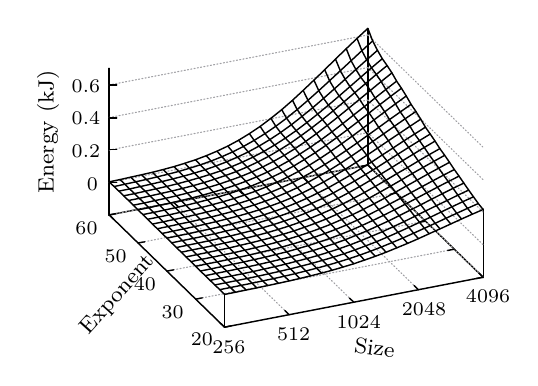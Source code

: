 \definecolor{ca0a0a4}{RGB}{160,160,164}
\scriptsize
\begin{tikzpicture}[y=0.80pt, x=0.80pt, yscale=-0.57, xscale=0.57, inner sep=0pt, outer sep=0pt]
\begin{scope}[draw=black,line join=bevel,line cap=rect,even odd rule,line width=0.512pt]
  \begin{scope}[cm={{1.0,0.0,0.0,1.0,(0.0,0.0)}},draw=black,line join=bevel,line cap=rect,line width=0.512pt]
  \end{scope}
  \begin{scope}[cm={{1.005,0.0,0.0,1.005,(0.0,0.0)}},draw=black,line join=bevel,line cap=rect,line width=0.512pt]
  \end{scope}
  \begin{scope}[cm={{1.005,0.0,0.0,1.005,(0.0,0.0)}},draw=black,line join=round,line cap=round,line width=0.512pt]
    \path[draw] (67.6,186.1) -- (271.5,146.8);
    \path[draw] (362.4,235.2) -- (271.5,146.8);
    \path[draw] (67.5,186.5) -- (67.5,70.5);
    \path[draw] (271.5,146.5) -- (271.5,39.5);
    \path[draw] (362.5,235.5) -- (362.5,181.5);
  \end{scope}
  \begin{scope}[cm={{1.005,0.0,0.0,1.005,(0.0,0.0)}},draw=ca0a0a4,dash pattern=on 0.40pt off 0.80pt,line join=round,line cap=round,line width=0.400pt]
    \path[draw] (158.5,274.6) -- (67.6,186.1);
  \end{scope}
  \begin{scope}[cm={{1.005,0.0,0.0,1.005,(0.0,0.0)}},draw=black,line join=round,line cap=round,line width=0.512pt]
    \path[draw] (158.5,274.6) -- (155.1,271.3);
    \path[draw] (67.6,186.1) -- (71.0,189.4);
  \end{scope}
  \begin{scope}[cm={{1.005,0.0,0.0,1.005,(0.0,0.0)}},draw=black,line join=bevel,line cap=rect,line width=0.512pt]
  \end{scope}
  \begin{scope}[cm={{1.005,0.0,0.0,1.005,(149.693,296.874)}},draw=black,line join=bevel,line cap=rect,line width=0.512pt]
  \end{scope}
  \begin{scope}[cm={{1.005,0.0,0.0,1.005,(149.693,296.874)}},draw=black,line join=bevel,line cap=rect,line width=0.512pt]
  \end{scope}
  \begin{scope}[cm={{1.005,0.0,0.0,1.005,(149.693,296.874)}},draw=black,line join=bevel,line cap=rect,line width=0.512pt]
  \end{scope}
  \begin{scope}[cm={{1.005,0.0,0.0,1.005,(149.693,296.874)}},draw=black,line join=bevel,line cap=rect,line width=0.512pt]
  \end{scope}
  \begin{scope}[cm={{1.005,0.0,0.0,1.005,(149.693,296.874)}},draw=black,line join=bevel,line cap=rect,line width=0.512pt]
  \end{scope}
  \begin{scope}[cm={{1.005,0.0,0.0,1.005,(149.693,296.874)}},draw=black,line join=bevel,line cap=rect,line width=0.512pt]
    \path[fill=black] (0.0,0.0) node[above right] () {256};
  \end{scope}
  \begin{scope}[cm={{1.005,0.0,0.0,1.005,(149.693,296.874)}},draw=black,line join=bevel,line cap=rect,line width=0.512pt]
  \end{scope}
  \begin{scope}[cm={{1.005,0.0,0.0,1.005,(0.0,0.0)}},draw=black,line join=bevel,line cap=rect,line width=0.512pt]
  \end{scope}
  \begin{scope}[cm={{1.005,0.0,0.0,1.005,(0.0,0.0)}},draw=ca0a0a4,dash pattern=on 0.40pt off 0.80pt,line join=round,line cap=round,line width=0.400pt]
    \path[draw] (209.5,264.8) -- (118.6,176.3);
  \end{scope}
  \begin{scope}[cm={{1.005,0.0,0.0,1.005,(0.0,0.0)}},draw=black,line join=round,line cap=round,line width=0.512pt]
    \path[draw] (209.5,264.8) -- (206.1,261.5);
    \path[draw] (118.6,176.3) -- (122.0,179.6);
  \end{scope}
  \begin{scope}[cm={{1.005,0.0,0.0,1.005,(0.0,0.0)}},draw=black,line join=bevel,line cap=rect,line width=0.512pt]
  \end{scope}
  \begin{scope}[cm={{1.005,0.0,0.0,1.005,(200.93,286.828)}},draw=black,line join=bevel,line cap=rect,line width=0.512pt]
  \end{scope}
  \begin{scope}[cm={{1.005,0.0,0.0,1.005,(200.93,286.828)}},draw=black,line join=bevel,line cap=rect,line width=0.512pt]
  \end{scope}
  \begin{scope}[cm={{1.005,0.0,0.0,1.005,(200.93,286.828)}},draw=black,line join=bevel,line cap=rect,line width=0.512pt]
  \end{scope}
  \begin{scope}[cm={{1.005,0.0,0.0,1.005,(200.93,286.828)}},draw=black,line join=bevel,line cap=rect,line width=0.512pt]
  \end{scope}
  \begin{scope}[cm={{1.005,0.0,0.0,1.005,(200.93,286.828)}},draw=black,line join=bevel,line cap=rect,line width=0.512pt]
  \end{scope}
  \begin{scope}[cm={{1.005,0.0,0.0,1.005,(200.93,286.828)}},draw=black,line join=bevel,line cap=rect,line width=0.512pt]
    \path[fill=black] (0.0,0.0) node[above right] () {512};
  \end{scope}
  \begin{scope}[cm={{1.005,0.0,0.0,1.005,(200.93,286.828)}},draw=black,line join=bevel,line cap=rect,line width=0.512pt]
  \end{scope}
  \begin{scope}[cm={{1.005,0.0,0.0,1.005,(0.0,0.0)}},draw=black,line join=bevel,line cap=rect,line width=0.512pt]
  \end{scope}
  \begin{scope}[cm={{1.005,0.0,0.0,1.005,(0.0,0.0)}},draw=ca0a0a4,dash pattern=on 0.40pt off 0.80pt,line join=round,line cap=round,line width=0.400pt]
    \path[draw] (260.4,254.9) -- (169.6,166.4);
  \end{scope}
  \begin{scope}[cm={{1.005,0.0,0.0,1.005,(0.0,0.0)}},draw=black,line join=round,line cap=round,line width=0.512pt]
    \path[draw] (260.4,254.9) -- (257.0,251.6);
    \path[draw] (169.6,166.4) -- (173.0,169.7);
  \end{scope}
  \begin{scope}[cm={{1.005,0.0,0.0,1.005,(0.0,0.0)}},draw=black,line join=bevel,line cap=rect,line width=0.512pt]
  \end{scope}
  \begin{scope}[cm={{1.005,0.0,0.0,1.005,(248.149,276.781)}},draw=black,line join=bevel,line cap=rect,line width=0.512pt]
  \end{scope}
  \begin{scope}[cm={{1.005,0.0,0.0,1.005,(248.149,276.781)}},draw=black,line join=bevel,line cap=rect,line width=0.512pt]
  \end{scope}
  \begin{scope}[cm={{1.005,0.0,0.0,1.005,(248.149,276.781)}},draw=black,line join=bevel,line cap=rect,line width=0.512pt]
  \end{scope}
  \begin{scope}[cm={{1.005,0.0,0.0,1.005,(248.149,276.781)}},draw=black,line join=bevel,line cap=rect,line width=0.512pt]
  \end{scope}
  \begin{scope}[cm={{1.005,0.0,0.0,1.005,(248.149,276.781)}},draw=black,line join=bevel,line cap=rect,line width=0.512pt]
  \end{scope}
  \begin{scope}[cm={{1.005,0.0,0.0,1.005,(248.149,276.781)}},draw=black,line join=bevel,line cap=rect,line width=0.512pt]
    \path[fill=black] (0.0,0.0) node[above right] () {1024};
  \end{scope}
  \begin{scope}[cm={{1.005,0.0,0.0,1.005,(248.149,276.781)}},draw=black,line join=bevel,line cap=rect,line width=0.512pt]
  \end{scope}
  \begin{scope}[cm={{1.005,0.0,0.0,1.005,(0.0,0.0)}},draw=black,line join=bevel,line cap=rect,line width=0.512pt]
  \end{scope}
  \begin{scope}[cm={{1.005,0.0,0.0,1.005,(0.0,0.0)}},draw=ca0a0a4,dash pattern=on 0.40pt off 0.80pt,line join=round,line cap=round,line width=0.400pt]
    \path[draw] (311.4,245.1) -- (220.5,156.6);
  \end{scope}
  \begin{scope}[cm={{1.005,0.0,0.0,1.005,(0.0,0.0)}},draw=black,line join=round,line cap=round,line width=0.512pt]
    \path[draw] (311.4,245.1) -- (308.0,241.8);
    \path[draw] (220.5,156.6) -- (223.9,159.9);
  \end{scope}
  \begin{scope}[cm={{1.005,0.0,0.0,1.005,(0.0,0.0)}},draw=black,line join=bevel,line cap=rect,line width=0.512pt]
  \end{scope}
  \begin{scope}[cm={{1.005,0.0,0.0,1.005,(299.888,266.735)}},draw=black,line join=bevel,line cap=rect,line width=0.512pt]
  \end{scope}
  \begin{scope}[cm={{1.005,0.0,0.0,1.005,(299.888,266.735)}},draw=black,line join=bevel,line cap=rect,line width=0.512pt]
  \end{scope}
  \begin{scope}[cm={{1.005,0.0,0.0,1.005,(299.888,266.735)}},draw=black,line join=bevel,line cap=rect,line width=0.512pt]
  \end{scope}
  \begin{scope}[cm={{1.005,0.0,0.0,1.005,(299.888,266.735)}},draw=black,line join=bevel,line cap=rect,line width=0.512pt]
  \end{scope}
  \begin{scope}[cm={{1.005,0.0,0.0,1.005,(299.888,266.735)}},draw=black,line join=bevel,line cap=rect,line width=0.512pt]
  \end{scope}
  \begin{scope}[cm={{1.005,0.0,0.0,1.005,(299.888,266.735)}},draw=black,line join=bevel,line cap=rect,line width=0.512pt]
    \path[fill=black] (0.0,0.0) node[above right] () {2048};
  \end{scope}
  \begin{scope}[cm={{1.005,0.0,0.0,1.005,(299.888,266.735)}},draw=black,line join=bevel,line cap=rect,line width=0.512pt]
  \end{scope}
  \begin{scope}[cm={{1.005,0.0,0.0,1.005,(0.0,0.0)}},draw=black,line join=bevel,line cap=rect,line width=0.512pt]
  \end{scope}
  \begin{scope}[cm={{1.005,0.0,0.0,1.005,(0.0,0.0)}},draw=ca0a0a4,dash pattern=on 0.40pt off 0.80pt,line join=round,line cap=round,line width=0.400pt]
    \path[draw] (362.4,235.2) -- (271.5,146.8);
  \end{scope}
  \begin{scope}[cm={{1.005,0.0,0.0,1.005,(0.0,0.0)}},draw=black,line join=round,line cap=round,line width=0.512pt]
    \path[draw] (362.4,235.2) -- (359.0,231.9);
    \path[draw] (271.5,146.8) -- (274.9,150.1);
  \end{scope}
  \begin{scope}[cm={{1.005,0.0,0.0,1.005,(0.0,0.0)}},draw=black,line join=bevel,line cap=rect,line width=0.512pt]
  \end{scope}
  \begin{scope}[cm={{1.005,0.0,0.0,1.005,(350.623,256.688)}},draw=black,line join=bevel,line cap=rect,line width=0.512pt]
  \end{scope}
  \begin{scope}[cm={{1.005,0.0,0.0,1.005,(350.623,256.688)}},draw=black,line join=bevel,line cap=rect,line width=0.512pt]
  \end{scope}
  \begin{scope}[cm={{1.005,0.0,0.0,1.005,(350.623,256.688)}},draw=black,line join=bevel,line cap=rect,line width=0.512pt]
  \end{scope}
  \begin{scope}[cm={{1.005,0.0,0.0,1.005,(350.623,256.688)}},draw=black,line join=bevel,line cap=rect,line width=0.512pt]
  \end{scope}
  \begin{scope}[cm={{1.005,0.0,0.0,1.005,(350.623,256.688)}},draw=black,line join=bevel,line cap=rect,line width=0.512pt]
  \end{scope}
  \begin{scope}[cm={{1.005,0.0,0.0,1.005,(350.623,256.688)}},draw=black,line join=bevel,line cap=rect,line width=0.512pt]
    \path[fill=black] (0.0,0.0) node[above right] () {4096};
  \end{scope}
  \begin{scope}[cm={{1.005,0.0,0.0,1.005,(350.623,256.688)}},draw=black,line join=bevel,line cap=rect,line width=0.512pt]
  \end{scope}
  \begin{scope}[cm={{1.005,0.0,0.0,1.005,(0.0,0.0)}},draw=black,line join=bevel,line cap=rect,line width=0.512pt]
  \end{scope}
  \begin{scope}[cm={{1.005,0.0,0.0,1.005,(0.0,0.0)}},draw=ca0a0a4,dash pattern=on 0.40pt off 0.80pt,line join=round,line cap=round,line width=0.400pt]
    \path[draw] (158.5,274.6) -- (362.4,235.2);
  \end{scope}
  \begin{scope}[cm={{1.005,0.0,0.0,1.005,(0.0,0.0)}},draw=black,line join=round,line cap=round,line width=0.512pt]
    \path[draw] (158.5,274.6) -- (163.6,273.6);
    \path[draw] (362.4,235.2) -- (357.2,236.2);
  \end{scope}
  \begin{scope}[cm={{1.005,0.0,0.0,1.005,(0.0,0.0)}},draw=black,line join=bevel,line cap=rect,line width=0.512pt]
  \end{scope}
  \begin{scope}[cm={{1.005,0.0,0.0,1.005,(132.614,290.847)}},draw=black,line join=bevel,line cap=rect,line width=0.512pt]
  \end{scope}
  \begin{scope}[cm={{1.005,0.0,0.0,1.005,(132.614,290.847)}},draw=black,line join=bevel,line cap=rect,line width=0.512pt]
  \end{scope}
  \begin{scope}[cm={{1.005,0.0,0.0,1.005,(132.614,290.847)}},draw=black,line join=bevel,line cap=rect,line width=0.512pt]
  \end{scope}
  \begin{scope}[cm={{1.005,0.0,0.0,1.005,(132.614,290.847)}},draw=black,line join=bevel,line cap=rect,line width=0.512pt]
  \end{scope}
  \begin{scope}[cm={{1.005,0.0,0.0,1.005,(132.614,290.847)}},draw=black,line join=bevel,line cap=rect,line width=0.512pt]
  \end{scope}
  \begin{scope}[cm={{1.005,0.0,0.0,1.005,(132.614,290.847)}},draw=black,line join=bevel,line cap=rect,line width=0.512pt]
    \path[fill=black] (0.0,0.0) node[above right] () {20};
  \end{scope}
  \begin{scope}[cm={{1.005,0.0,0.0,1.005,(132.614,290.847)}},draw=black,line join=bevel,line cap=rect,line width=0.512pt]
  \end{scope}
  \begin{scope}[cm={{1.005,0.0,0.0,1.005,(0.0,0.0)}},draw=black,line join=bevel,line cap=rect,line width=0.512pt]
  \end{scope}
  \begin{scope}[cm={{1.005,0.0,0.0,1.005,(0.0,0.0)}},draw=ca0a0a4,dash pattern=on 0.40pt off 0.80pt,line join=round,line cap=round,line width=0.400pt]
    \path[draw] (135.8,252.5) -- (339.7,213.1);
  \end{scope}
  \begin{scope}[cm={{1.005,0.0,0.0,1.005,(0.0,0.0)}},draw=black,line join=round,line cap=round,line width=0.512pt]
    \path[draw] (135.8,252.5) -- (140.9,251.5);
    \path[draw] (339.7,213.1) -- (334.5,214.1);
  \end{scope}
  \begin{scope}[cm={{1.005,0.0,0.0,1.005,(0.0,0.0)}},draw=black,line join=bevel,line cap=rect,line width=0.512pt]
  \end{scope}
  \begin{scope}[cm={{1.005,0.0,0.0,1.005,(109.507,268.744)}},draw=black,line join=bevel,line cap=rect,line width=0.512pt]
  \end{scope}
  \begin{scope}[cm={{1.005,0.0,0.0,1.005,(109.507,268.744)}},draw=black,line join=bevel,line cap=rect,line width=0.512pt]
  \end{scope}
  \begin{scope}[cm={{1.005,0.0,0.0,1.005,(109.507,268.744)}},draw=black,line join=bevel,line cap=rect,line width=0.512pt]
  \end{scope}
  \begin{scope}[cm={{1.005,0.0,0.0,1.005,(109.507,268.744)}},draw=black,line join=bevel,line cap=rect,line width=0.512pt]
  \end{scope}
  \begin{scope}[cm={{1.005,0.0,0.0,1.005,(109.507,268.744)}},draw=black,line join=bevel,line cap=rect,line width=0.512pt]
  \end{scope}
  \begin{scope}[cm={{1.005,0.0,0.0,1.005,(109.507,268.744)}},draw=black,line join=bevel,line cap=rect,line width=0.512pt]
    \path[fill=black] (0.0,0.0) node[above right] () {30};
  \end{scope}
  \begin{scope}[cm={{1.005,0.0,0.0,1.005,(109.507,268.744)}},draw=black,line join=bevel,line cap=rect,line width=0.512pt]
  \end{scope}
  \begin{scope}[cm={{1.005,0.0,0.0,1.005,(0.0,0.0)}},draw=black,line join=bevel,line cap=rect,line width=0.512pt]
  \end{scope}
  \begin{scope}[cm={{1.005,0.0,0.0,1.005,(0.0,0.0)}},draw=ca0a0a4,dash pattern=on 0.40pt off 0.80pt,line join=round,line cap=round,line width=0.400pt]
    \path[draw] (113.1,230.4) -- (316.9,191.0);
  \end{scope}
  \begin{scope}[cm={{1.005,0.0,0.0,1.005,(0.0,0.0)}},draw=black,line join=round,line cap=round,line width=0.512pt]
    \path[draw] (113.1,230.4) -- (118.2,229.4);
    \path[draw] (316.9,191.0) -- (311.8,192.0);
  \end{scope}
  \begin{scope}[cm={{1.005,0.0,0.0,1.005,(0.0,0.0)}},draw=black,line join=bevel,line cap=rect,line width=0.512pt]
  \end{scope}
  \begin{scope}[cm={{1.005,0.0,0.0,1.005,(87.405,246.642)}},draw=black,line join=bevel,line cap=rect,line width=0.512pt]
  \end{scope}
  \begin{scope}[cm={{1.005,0.0,0.0,1.005,(87.405,246.642)}},draw=black,line join=bevel,line cap=rect,line width=0.512pt]
  \end{scope}
  \begin{scope}[cm={{1.005,0.0,0.0,1.005,(87.405,246.642)}},draw=black,line join=bevel,line cap=rect,line width=0.512pt]
  \end{scope}
  \begin{scope}[cm={{1.005,0.0,0.0,1.005,(87.405,246.642)}},draw=black,line join=bevel,line cap=rect,line width=0.512pt]
  \end{scope}
  \begin{scope}[cm={{1.005,0.0,0.0,1.005,(87.405,246.642)}},draw=black,line join=bevel,line cap=rect,line width=0.512pt]
  \end{scope}
  \begin{scope}[cm={{1.005,0.0,0.0,1.005,(87.405,246.642)}},draw=black,line join=bevel,line cap=rect,line width=0.512pt]
    \path[fill=black] (0.0,0.0) node[above right] () {40};
  \end{scope}
  \begin{scope}[cm={{1.005,0.0,0.0,1.005,(87.405,246.642)}},draw=black,line join=bevel,line cap=rect,line width=0.512pt]
  \end{scope}
  \begin{scope}[cm={{1.005,0.0,0.0,1.005,(0.0,0.0)}},draw=black,line join=bevel,line cap=rect,line width=0.512pt]
  \end{scope}
  \begin{scope}[cm={{1.005,0.0,0.0,1.005,(0.0,0.0)}},draw=ca0a0a4,dash pattern=on 0.40pt off 0.80pt,line join=round,line cap=round,line width=0.400pt]
    \path[draw] (90.3,208.2) -- (294.2,168.8);
  \end{scope}
  \begin{scope}[cm={{1.005,0.0,0.0,1.005,(0.0,0.0)}},draw=black,line join=round,line cap=round,line width=0.512pt]
    \path[draw] (90.3,208.2) -- (95.5,207.3);
    \path[draw] (294.2,168.8) -- (289.1,169.8);
  \end{scope}
  \begin{scope}[cm={{1.005,0.0,0.0,1.005,(0.0,0.0)}},draw=black,line join=bevel,line cap=rect,line width=0.512pt]
  \end{scope}
  \begin{scope}[cm={{1.005,0.0,0.0,1.005,(64.298,224.54)}},draw=black,line join=bevel,line cap=rect,line width=0.512pt]
  \end{scope}
  \begin{scope}[cm={{1.005,0.0,0.0,1.005,(64.298,224.54)}},draw=black,line join=bevel,line cap=rect,line width=0.512pt]
  \end{scope}
  \begin{scope}[cm={{1.005,0.0,0.0,1.005,(64.298,224.54)}},draw=black,line join=bevel,line cap=rect,line width=0.512pt]
  \end{scope}
  \begin{scope}[cm={{1.005,0.0,0.0,1.005,(64.298,224.54)}},draw=black,line join=bevel,line cap=rect,line width=0.512pt]
  \end{scope}
  \begin{scope}[cm={{1.005,0.0,0.0,1.005,(64.298,224.54)}},draw=black,line join=bevel,line cap=rect,line width=0.512pt]
  \end{scope}
  \begin{scope}[cm={{1.005,0.0,0.0,1.005,(64.298,224.54)}},draw=black,line join=bevel,line cap=rect,line width=0.512pt]
    \path[fill=black] (0.0,0.0) node[above right] () {50};
  \end{scope}
  \begin{scope}[cm={{1.005,0.0,0.0,1.005,(64.298,224.54)}},draw=black,line join=bevel,line cap=rect,line width=0.512pt]
  \end{scope}
  \begin{scope}[cm={{1.005,0.0,0.0,1.005,(0.0,0.0)}},draw=black,line join=bevel,line cap=rect,line width=0.512pt]
  \end{scope}
  \begin{scope}[cm={{1.005,0.0,0.0,1.005,(0.0,0.0)}},draw=ca0a0a4,dash pattern=on 0.40pt off 0.80pt,line join=round,line cap=round,line width=0.400pt]
    \path[draw] (67.6,186.1) -- (271.5,146.8);
  \end{scope}
  \begin{scope}[cm={{1.005,0.0,0.0,1.005,(0.0,0.0)}},draw=black,line join=round,line cap=round,line width=0.512pt]
    \path[draw] (67.6,186.1) -- (72.8,185.1);
    \path[draw] (271.5,146.8) -- (266.4,147.8);
  \end{scope}
  \begin{scope}[cm={{1.005,0.0,0.0,1.005,(0.0,0.0)}},draw=black,line join=bevel,line cap=rect,line width=0.512pt]
  \end{scope}
  \begin{scope}[cm={{1.005,0.0,0.0,1.005,(41.191,202.437)}},draw=black,line join=bevel,line cap=rect,line width=0.512pt]
  \end{scope}
  \begin{scope}[cm={{1.005,0.0,0.0,1.005,(41.191,202.437)}},draw=black,line join=bevel,line cap=rect,line width=0.512pt]
  \end{scope}
  \begin{scope}[cm={{1.005,0.0,0.0,1.005,(41.191,202.437)}},draw=black,line join=bevel,line cap=rect,line width=0.512pt]
  \end{scope}
  \begin{scope}[cm={{1.005,0.0,0.0,1.005,(41.191,202.437)}},draw=black,line join=bevel,line cap=rect,line width=0.512pt]
  \end{scope}
  \begin{scope}[cm={{1.005,0.0,0.0,1.005,(41.191,202.437)}},draw=black,line join=bevel,line cap=rect,line width=0.512pt]
  \end{scope}
  \begin{scope}[cm={{1.005,0.0,0.0,1.005,(41.191,202.437)}},draw=black,line join=bevel,line cap=rect,line width=0.512pt]
    \path[fill=black] (0.0,0.0) node[above right] () {60};
  \end{scope}
  \begin{scope}[cm={{1.005,0.0,0.0,1.005,(41.191,202.437)}},draw=black,line join=bevel,line cap=rect,line width=0.512pt]
  \end{scope}
  \begin{scope}[cm={{1.005,0.0,0.0,1.005,(0.0,0.0)}},draw=black,line join=bevel,line cap=rect,line width=0.512pt]
  \end{scope}
  \begin{scope}[cm={{1.005,0.0,0.0,1.005,(0.0,0.0)}},draw=ca0a0a4,dash pattern=on 0.40pt off 0.80pt,line join=round,line cap=round,line width=0.400pt]
    \path[draw] (67.6,160.5) -- (271.5,121.2);
    \path[draw] (271.5,121.2) -- (271.5,121.2) -- (362.4,209.6);
  \end{scope}
  \begin{scope}[cm={{1.005,0.0,0.0,1.005,(0.0,0.0)}},draw=black,line join=round,line cap=round,line width=0.512pt]
    \path[draw] (67.5,160.5) -- (73.5,160.5);
  \end{scope}
  \begin{scope}[cm={{1.005,0.0,0.0,1.005,(0.0,0.0)}},draw=black,line join=bevel,line cap=rect,line width=0.512pt]
  \end{scope}
  \begin{scope}[cm={{1.005,0.0,0.0,1.005,(48.223,167.274)}},draw=black,line join=bevel,line cap=rect,line width=0.512pt]
  \end{scope}
  \begin{scope}[cm={{1.005,0.0,0.0,1.005,(48.223,167.274)}},draw=black,line join=bevel,line cap=rect,line width=0.512pt]
  \end{scope}
  \begin{scope}[cm={{1.005,0.0,0.0,1.005,(48.223,167.274)}},draw=black,line join=bevel,line cap=rect,line width=0.512pt]
  \end{scope}
  \begin{scope}[cm={{1.005,0.0,0.0,1.005,(48.223,167.274)}},draw=black,line join=bevel,line cap=rect,line width=0.512pt]
  \end{scope}
  \begin{scope}[cm={{1.005,0.0,0.0,1.005,(48.223,167.274)}},draw=black,line join=bevel,line cap=rect,line width=0.512pt]
  \end{scope}
  \begin{scope}[cm={{1.005,0.0,0.0,1.005,(50.223,167.274)}},draw=black,line join=bevel,line cap=rect,line width=0.512pt]
    \path[fill=black] (0.0,0.0) node[above right] () {0};
  \end{scope}
  \begin{scope}[cm={{1.005,0.0,0.0,1.005,(48.223,167.274)}},draw=black,line join=bevel,line cap=rect,line width=0.512pt]
  \end{scope}
  \begin{scope}[cm={{1.005,0.0,0.0,1.005,(0.0,0.0)}},draw=black,line join=bevel,line cap=rect,line width=0.512pt]
  \end{scope}
  \begin{scope}[cm={{1.005,0.0,0.0,1.005,(0.0,0.0)}},draw=ca0a0a4,dash pattern=on 0.40pt off 0.80pt,line join=round,line cap=round,line width=0.400pt]
    \path[draw] (67.6,134.9) -- (271.5,95.5);
    \path[draw] (271.5,95.5) -- (271.5,95.5) -- (362.4,183.9);
  \end{scope}
  \begin{scope}[cm={{1.005,0.0,0.0,1.005,(0.0,0.0)}},draw=black,line join=round,line cap=round,line width=0.512pt]
    \path[draw] (67.5,134.5) -- (73.5,134.5);
  \end{scope}
  \begin{scope}[cm={{1.005,0.0,0.0,1.005,(0.0,0.0)}},draw=black,line join=bevel,line cap=rect,line width=0.512pt]
  \end{scope}
  \begin{scope}[cm={{1.005,0.0,0.0,1.005,(48.223,141.153)}},draw=black,line join=bevel,line cap=rect,line width=0.512pt]
  \end{scope}
  \begin{scope}[cm={{1.005,0.0,0.0,1.005,(48.223,141.153)}},draw=black,line join=bevel,line cap=rect,line width=0.512pt]
  \end{scope}
  \begin{scope}[cm={{1.005,0.0,0.0,1.005,(48.223,141.153)}},draw=black,line join=bevel,line cap=rect,line width=0.512pt]
  \end{scope}
  \begin{scope}[cm={{1.005,0.0,0.0,1.005,(48.223,141.153)}},draw=black,line join=bevel,line cap=rect,line width=0.512pt]
  \end{scope}
  \begin{scope}[cm={{1.005,0.0,0.0,1.005,(48.223,141.153)}},draw=black,line join=bevel,line cap=rect,line width=0.512pt]
  \end{scope}
  \begin{scope}[cm={{1.005,0.0,0.0,1.005,(38.223,141.153)}},draw=black,line join=bevel,line cap=rect,line width=0.512pt]
    \path[fill=black] (0.0,0.0) node[above right] () {0.2};
  \end{scope}
  \begin{scope}[cm={{1.005,0.0,0.0,1.005,(48.223,141.153)}},draw=black,line join=bevel,line cap=rect,line width=0.512pt]
  \end{scope}
  \begin{scope}[cm={{1.005,0.0,0.0,1.005,(0.0,0.0)}},draw=black,line join=bevel,line cap=rect,line width=0.512pt]
  \end{scope}
  \begin{scope}[cm={{1.005,0.0,0.0,1.005,(0.0,0.0)}},draw=ca0a0a4,dash pattern=on 0.40pt off 0.80pt,line join=round,line cap=round,line width=0.400pt]
    \path[draw] (67.6,109.3) -- (271.5,69.9);
    \path[draw] (271.5,69.9) -- (271.5,69.9) -- (362.4,158.3);
  \end{scope}
  \begin{scope}[cm={{1.005,0.0,0.0,1.005,(0.0,0.0)}},draw=black,line join=round,line cap=round,line width=0.512pt]
    \path[draw] (67.5,109.5) -- (73.5,109.5);
  \end{scope}
  \begin{scope}[cm={{1.005,0.0,0.0,1.005,(0.0,0.0)}},draw=black,line join=bevel,line cap=rect,line width=0.512pt]
  \end{scope}
  \begin{scope}[cm={{1.005,0.0,0.0,1.005,(48.223,115.033)}},draw=black,line join=bevel,line cap=rect,line width=0.512pt]
  \end{scope}
  \begin{scope}[cm={{1.005,0.0,0.0,1.005,(48.223,115.033)}},draw=black,line join=bevel,line cap=rect,line width=0.512pt]
  \end{scope}
  \begin{scope}[cm={{1.005,0.0,0.0,1.005,(48.223,115.033)}},draw=black,line join=bevel,line cap=rect,line width=0.512pt]
  \end{scope}
  \begin{scope}[cm={{1.005,0.0,0.0,1.005,(48.223,115.033)}},draw=black,line join=bevel,line cap=rect,line width=0.512pt]
  \end{scope}
  \begin{scope}[cm={{1.005,0.0,0.0,1.005,(48.223,115.033)}},draw=black,line join=bevel,line cap=rect,line width=0.512pt]
  \end{scope}
  \begin{scope}[cm={{1.005,0.0,0.0,1.005,(38.223,115.033)}},draw=black,line join=bevel,line cap=rect,line width=0.512pt]
    \path[fill=black] (0.0,0.0) node[above right] () {0.4};
  \end{scope}
  \begin{scope}[cm={{1.005,0.0,0.0,1.005,(48.223,115.033)}},draw=black,line join=bevel,line cap=rect,line width=0.512pt]
  \end{scope}
  \begin{scope}[cm={{1.005,0.0,0.0,1.005,(0.0,0.0)}},draw=black,line join=bevel,line cap=rect,line width=0.512pt]
  \end{scope}
  \begin{scope}[cm={{1.005,0.0,0.0,1.005,(0.0,0.0)}},draw=ca0a0a4,dash pattern=on 0.40pt off 0.80pt,line join=round,line cap=round,line width=0.400pt]
    \path[draw] (67.6,83.6) -- (271.5,44.2);
    \path[draw] (271.5,44.2) -- (271.5,44.2) -- (362.4,132.7);
  \end{scope}
  \begin{scope}[cm={{1.005,0.0,0.0,1.005,(0.0,0.0)}},draw=black,line join=round,line cap=round,line width=0.512pt]
    \path[draw] (67.5,83.5) -- (73.5,83.5);
  \end{scope}
  \begin{scope}[cm={{1.005,0.0,0.0,1.005,(0.0,0.0)}},draw=black,line join=bevel,line cap=rect,line width=0.512pt]
  \end{scope}
  \begin{scope}[cm={{1.005,0.0,0.0,1.005,(48.223,89.916)}},draw=black,line join=bevel,line cap=rect,line width=0.512pt]
  \end{scope}
  \begin{scope}[cm={{1.005,0.0,0.0,1.005,(48.223,89.916)}},draw=black,line join=bevel,line cap=rect,line width=0.512pt]
  \end{scope}
  \begin{scope}[cm={{1.005,0.0,0.0,1.005,(48.223,89.916)}},draw=black,line join=bevel,line cap=rect,line width=0.512pt]
  \end{scope}
  \begin{scope}[cm={{1.005,0.0,0.0,1.005,(48.223,89.916)}},draw=black,line join=bevel,line cap=rect,line width=0.512pt]
  \end{scope}
  \begin{scope}[cm={{1.005,0.0,0.0,1.005,(48.223,89.916)}},draw=black,line join=bevel,line cap=rect,line width=0.512pt]
  \end{scope}
  \begin{scope}[cm={{1.005,0.0,0.0,1.005,(38.223,89.916)}},draw=black,line join=bevel,line cap=rect,line width=0.512pt]
    \path[fill=black] (0.0,0.0) node[above right] () {0.6};
  \end{scope}
  \begin{scope}[cm={{1.005,0.0,0.0,1.005,(48.223,89.916)}},draw=black,line join=bevel,line cap=rect,line width=0.512pt]
  \end{scope}
  \begin{scope}[cm={{0.0,-1.005,1.005,0.0,(24.614,166.27)}},draw=black,line join=bevel,line cap=rect,line width=0.512pt]
  \end{scope}
  \begin{scope}[cm={{0.0,-1.005,1.005,0.0,(24.614,166.27)}},draw=black,line join=bevel,line cap=rect,line width=0.512pt]
  \end{scope}
  \begin{scope}[cm={{0.0,-1.005,1.005,0.0,(24.614,166.27)}},draw=black,line join=bevel,line cap=rect,line width=0.512pt]
  \end{scope}
  \begin{scope}[cm={{0.0,-1.005,1.005,0.0,(24.614,166.27)}},draw=black,line join=bevel,line cap=rect,line width=0.512pt]
  \end{scope}
  \begin{scope}[cm={{0.0,-1.005,1.005,0.0,(24.614,166.27)}},draw=black,line join=bevel,line cap=rect,line width=0.512pt]
  \end{scope}
  \begin{scope}[cm={{0.0,-1.005,1.005,0.0,(10.614,170.177)}},draw=black,line join=bevel,line cap=rect,line width=0.512pt]
    \path[fill=black] (0.0,0.0) node[above right] () {\rotatebox{90}{\footnotesize Energy (kJ)}};
  \end{scope}
  \begin{scope}[cm={{0.0,-1.005,1.005,0.0,(24.614,166.27)}},draw=black,line join=bevel,line cap=rect,line width=0.512pt]
  \end{scope}
  \begin{scope}[cm={{1.005,0.0,0.0,1.005,(0.0,0.0)}},draw=black,line join=bevel,line cap=rect,line width=0.512pt]
  \end{scope}
  \begin{scope}[cm={{1.005,0.0,0.0,1.005,(0.0,0.0)}},draw=black,line join=bevel,line cap=rect,line width=0.512pt]
  \end{scope}
  \begin{scope}[cm={{1.005,0.0,0.0,1.005,(0.0,0.0)}},draw=black,line join=bevel,line cap=rect,line width=0.512pt]
  \end{scope}
  \begin{scope}[cm={{1.005,0.0,0.0,1.005,(0.0,0.0)}},draw=black,line join=round,line cap=round,line width=0.512pt]
    \path[draw] (362.4,181.8) -- (358.6,177.1) -- (358.6,177.1) --
      (354.8,171.8) -- (354.8,171.8) -- (351.0,166.5) --
      (351.0,166.5) -- (347.2,161.0) -- (347.2,161.0) --
      (343.4,155.5) -- (343.4,155.5) -- (339.7,150.3) --
      (339.7,150.3) -- (335.9,144.6) -- (335.9,144.6) --
      (332.1,139.1) -- (332.1,139.1) -- (328.3,133.8) --
      (328.3,133.8) -- (324.5,127.9) -- (324.5,127.9) --
      (320.7,122.3) -- (320.7,122.3) -- (316.9,116.9) --
      (316.9,116.9) -- (313.2,110.6) -- (313.2,110.6) --
      (309.4,104.5) -- (309.4,104.5) -- (305.6,98.9) --
      (305.6,98.9) -- (301.8,92.3) -- (301.8,92.3) --
      (298.0,86.2) -- (298.0,86.2) -- (294.2,80.6) --
      (294.2,80.6) -- (290.5,74.1) -- (290.5,74.1) --
      (286.7,68.3) -- (286.7,68.3) -- (282.9,62.9) --
      (282.9,62.9) -- (279.1,56.3) -- (279.1,56.3) --
      (275.3,48.9) -- (275.3,48.9) -- (271.5,39.0);
    \path[draw] (353.9,185.5) -- (350.1,180.9) -- (350.1,180.9) --
      (346.3,175.7) -- (346.3,175.7) -- (342.5,170.5) --
      (342.5,170.5) -- (338.7,165.1) -- (338.7,165.1) --
      (334.9,159.8) -- (334.9,159.8) -- (331.2,154.7) --
      (331.2,154.7) -- (327.4,149.2) -- (327.4,149.2) --
      (323.6,143.8) -- (323.6,143.8) -- (319.8,138.6) --
      (319.8,138.6) -- (316.0,132.9) -- (316.0,132.9) --
      (312.2,127.5) -- (312.2,127.5) -- (308.4,122.3) --
      (308.4,122.3) -- (304.7,116.2) -- (304.7,116.2) --
      (300.9,110.3) -- (300.9,110.3) -- (297.1,104.9) --
      (297.1,104.9) -- (293.3,98.5) -- (293.3,98.5) --
      (289.5,92.6) -- (289.5,92.6) -- (285.7,87.2) --
      (285.7,87.2) -- (282.0,80.9) -- (282.0,80.9) --
      (278.2,75.3) -- (278.2,75.3) -- (274.4,70.1) --
      (274.4,70.1) -- (270.6,63.8) -- (270.6,63.8) --
      (266.8,56.6) -- (266.8,56.6) -- (263.0,46.9);
    \path[draw] (345.4,189.3) -- (341.6,184.8) -- (341.6,184.8) --
      (337.8,179.7) -- (337.8,179.7) -- (334.0,174.7) --
      (334.0,174.7) -- (330.2,169.4) -- (330.2,169.4) --
      (326.4,164.2) -- (326.4,164.2) -- (322.7,159.2) --
      (322.7,159.2) -- (318.9,153.8) -- (318.9,153.8) --
      (315.1,148.6) -- (315.1,148.6) -- (311.3,143.6) --
      (311.3,143.6) -- (307.5,138.1) -- (307.5,138.1) --
      (303.7,132.8) -- (303.7,132.8) -- (299.9,127.7) --
      (299.9,127.7) -- (296.2,121.9) -- (296.2,121.9) --
      (292.4,116.2) -- (292.4,116.2) -- (288.6,110.9) --
      (288.6,110.9) -- (284.8,104.8) -- (284.8,104.8) --
      (281.0,99.1) -- (281.0,99.1) -- (277.2,93.9) --
      (277.2,93.9) -- (273.5,87.9) -- (273.5,87.9) --
      (269.7,82.5) -- (269.7,82.5) -- (265.9,77.5) --
      (265.9,77.5) -- (262.1,71.4) -- (262.1,71.4) --
      (258.3,64.5) -- (258.3,64.5) -- (254.5,55.0);
    \path[draw] (336.9,193.2) -- (333.1,188.7) -- (333.1,188.7) --
      (329.3,183.8) -- (329.3,183.8) -- (325.5,178.8) --
      (325.5,178.8) -- (321.7,173.7) -- (321.7,173.7) --
      (317.9,168.7) -- (317.9,168.7) -- (314.2,163.8) --
      (314.2,163.8) -- (310.4,158.6) -- (310.4,158.6) --
      (306.6,153.4) -- (306.6,153.4) -- (302.8,148.7) --
      (302.8,148.7) -- (299.0,143.3) -- (299.0,143.3) --
      (295.2,138.2) -- (295.2,138.2) -- (291.4,133.3) --
      (291.4,133.3) -- (287.7,127.6) -- (287.7,127.6) --
      (283.9,122.2) -- (283.9,122.2) -- (280.1,117.1) --
      (280.1,117.1) -- (276.3,111.2) -- (276.3,111.2) --
      (272.5,105.7) -- (272.5,105.7) -- (268.7,100.7) --
      (268.7,100.7) -- (265.0,94.9) -- (265.0,94.9) --
      (261.2,89.7) -- (261.2,89.7) -- (257.4,84.9) --
      (257.4,84.9) -- (253.6,79.1) -- (253.6,79.1) --
      (249.8,72.4) -- (249.8,72.4) -- (246.0,63.2);
    \path[draw] (328.4,197.1) -- (324.6,192.7) -- (324.6,192.7) --
      (320.8,187.9) -- (320.8,187.9) -- (317.0,183.0) --
      (317.0,183.0) -- (313.2,178.1) -- (313.2,178.1) --
      (309.4,173.2) -- (309.4,173.2) -- (305.7,168.4) --
      (305.7,168.4) -- (301.9,163.3) -- (301.9,163.3) --
      (298.1,158.4) -- (298.1,158.4) -- (294.3,153.6) --
      (294.3,153.6) -- (290.5,148.6) -- (290.5,148.6) --
      (286.7,143.6) -- (286.7,143.6) -- (282.9,138.8) --
      (282.9,138.8) -- (279.2,133.4) -- (279.2,133.4) --
      (275.4,128.1) -- (275.4,128.1) -- (271.6,123.2) --
      (271.6,123.2) -- (267.8,117.6) -- (267.8,117.6) --
      (264.0,112.3) -- (264.0,112.3) -- (260.2,107.4) --
      (260.2,107.4) -- (256.5,101.9) -- (256.5,101.9) --
      (252.7,96.9) -- (252.7,96.9) -- (248.9,92.3) --
      (248.9,92.3) -- (245.1,86.7) -- (245.1,86.7) --
      (241.3,80.3) -- (241.3,80.3) -- (237.5,71.6);
    \path[draw] (319.9,200.9) -- (316.1,196.6) -- (316.1,196.6) --
      (312.3,191.9) -- (312.3,191.9) -- (308.5,187.2) --
      (308.5,187.2) -- (304.7,182.4) -- (304.7,182.4) --
      (300.9,177.7) -- (300.9,177.7) -- (297.2,173.0) --
      (297.2,173.0) -- (293.4,168.1) -- (293.4,168.1) --
      (289.6,163.3) -- (289.6,163.3) -- (285.8,158.7) --
      (285.8,158.7) -- (282.0,153.7) -- (282.0,153.7) --
      (278.2,149.0) -- (278.2,149.0) -- (274.4,144.4) --
      (274.4,144.4) -- (270.7,139.1) -- (270.7,139.1) --
      (266.9,134.0) -- (266.9,134.0) -- (263.1,129.3) --
      (263.1,129.3) -- (259.3,123.9) -- (259.3,123.9) --
      (255.5,118.8) -- (255.5,118.8) -- (251.7,114.1) --
      (251.7,114.1) -- (248.0,108.8) -- (248.0,108.8) --
      (244.2,104.0) -- (244.2,104.0) -- (240.4,99.5) --
      (240.4,99.5) -- (236.6,94.2) -- (236.6,94.2) --
      (232.8,88.1) -- (232.8,88.1) -- (229.0,79.8);
    \path[draw] (311.4,204.8) -- (307.6,200.5) -- (307.6,200.5) --
      (303.8,195.9) -- (303.8,195.9) -- (300.0,191.4) --
      (300.0,191.4) -- (296.2,186.7) -- (296.2,186.7) --
      (292.4,182.1) -- (292.4,182.1) -- (288.7,177.5) --
      (288.7,177.5) -- (284.9,172.8) -- (284.9,172.8) --
      (281.1,168.1) -- (281.1,168.1) -- (277.3,163.6) --
      (277.3,163.6) -- (273.5,158.8) -- (273.5,158.8) --
      (269.7,154.2) -- (269.7,154.2) -- (265.9,149.7) --
      (265.9,149.7) -- (262.2,144.7) -- (262.2,144.7) --
      (258.4,139.8) -- (258.4,139.8) -- (254.6,135.2) --
      (254.6,135.2) -- (250.8,130.0) -- (250.8,130.0) --
      (247.0,125.1) -- (247.0,125.1) -- (243.2,120.6) --
      (243.2,120.6) -- (239.5,115.5) -- (239.5,115.5) --
      (235.7,110.9) -- (235.7,110.9) -- (231.9,106.6) --
      (231.9,106.6) -- (228.1,101.5) -- (228.1,101.5) --
      (224.3,95.7) -- (224.3,95.7) -- (220.5,87.9);
    \path[draw] (302.9,208.5) -- (299.1,204.3) -- (299.1,204.3) --
      (295.3,199.8) -- (295.3,199.8) -- (291.5,195.4) --
      (291.5,195.4) -- (287.7,190.9) -- (287.7,190.9) --
      (283.9,186.4) -- (283.9,186.4) -- (280.2,181.9) --
      (280.2,181.9) -- (276.4,177.3) -- (276.4,177.3) --
      (272.6,172.8) -- (272.6,172.8) -- (268.8,168.4) --
      (268.8,168.4) -- (265.0,163.8) -- (265.0,163.8) --
      (261.2,159.3) -- (261.2,159.3) -- (257.4,154.9) --
      (257.4,154.9) -- (253.7,150.1) -- (253.7,150.1) --
      (249.9,145.4) -- (249.9,145.4) -- (246.1,140.9) --
      (246.1,140.9) -- (242.3,135.9) -- (242.3,135.9) --
      (238.5,131.2) -- (238.5,131.2) -- (234.7,126.8) --
      (234.7,126.8) -- (231.0,122.0) -- (231.0,122.0) --
      (227.2,117.5) -- (227.2,117.5) -- (223.4,113.3) --
      (223.4,113.3) -- (219.6,108.4) -- (219.6,108.4) --
      (215.8,103.0) -- (215.8,103.0) -- (212.1,95.7);
    \path[draw] (294.4,212.0) -- (290.6,207.9) -- (290.6,207.9) --
      (286.8,203.6) -- (286.8,203.6) -- (283.0,199.3) --
      (283.0,199.3) -- (279.2,194.8) -- (279.2,194.8) --
      (275.4,190.5) -- (275.4,190.5) -- (271.7,186.2) --
      (271.7,186.2) -- (267.9,181.7) -- (267.9,181.7) --
      (264.1,177.3) -- (264.1,177.3) -- (260.3,173.0) --
      (260.3,173.0) -- (256.5,168.5) -- (256.5,168.5) --
      (252.7,164.1) -- (252.7,164.1) -- (248.9,159.8) --
      (248.9,159.8) -- (245.2,155.2) -- (245.2,155.2) --
      (241.4,150.7) -- (241.4,150.7) -- (237.6,146.3) --
      (237.6,146.3) -- (233.8,141.6) -- (233.8,141.6) --
      (230.0,137.0) -- (230.0,137.0) -- (226.2,132.7) --
      (226.2,132.7) -- (222.5,128.1) -- (222.5,128.1) --
      (218.7,123.7) -- (218.7,123.7) -- (215.0,119.6) --
      (215.0,119.6) -- (211.2,115.0) -- (211.2,115.0) --
      (207.4,109.8) -- (207.4,109.8) -- (203.6,103.1);
    \path[draw] (285.9,215.5) -- (282.1,211.4) -- (282.1,211.4) --
      (278.3,207.2) -- (278.3,207.2) -- (274.5,202.9) --
      (274.5,202.9) -- (270.7,198.7) -- (270.7,198.7) --
      (266.9,194.4) -- (266.9,194.4) -- (263.2,190.2) --
      (263.2,190.2) -- (259.4,185.9) -- (259.4,185.9) --
      (255.6,181.6) -- (255.6,181.6) -- (251.8,177.4) --
      (251.8,177.4) -- (248.0,173.0) -- (248.0,173.0) --
      (244.2,168.8) -- (244.2,168.8) -- (240.4,164.6) --
      (240.4,164.6) -- (236.7,160.1) -- (236.7,160.1) --
      (232.9,155.6) -- (232.9,155.6) -- (229.1,151.4) --
      (229.1,151.4) -- (225.3,146.9) -- (225.3,146.9) --
      (221.5,142.4) -- (221.5,142.4) -- (217.7,138.2) --
      (217.7,138.2) -- (214.1,133.8) -- (214.1,133.8) --
      (210.3,129.6) -- (210.3,129.6) -- (206.5,125.5) --
      (206.5,125.5) -- (202.7,121.1) -- (202.7,121.1) --
      (198.9,116.2) -- (198.9,116.2) -- (195.1,109.9);
    \path[draw] (277.4,218.7) -- (273.6,214.7) -- (273.6,214.7) --
      (269.8,210.5) -- (269.8,210.5) -- (266.0,206.4) --
      (266.0,206.4) -- (262.2,202.2) -- (262.2,202.2) --
      (258.4,198.1) -- (258.4,198.1) -- (254.7,194.0) --
      (254.7,194.0) -- (250.9,189.7) -- (250.9,189.7) --
      (247.1,185.6) -- (247.1,185.6) -- (243.3,181.5) --
      (243.3,181.5) -- (239.5,177.2) -- (239.5,177.2) --
      (235.7,173.1) -- (235.7,173.1) -- (231.9,168.9) --
      (231.9,168.9) -- (228.2,164.6) -- (228.2,164.6) --
      (224.4,160.3) -- (224.4,160.3) -- (220.6,156.1) --
      (220.6,156.1) -- (216.8,151.8) -- (216.8,151.8) --
      (213.1,147.5) -- (213.1,147.5) -- (209.3,143.4) --
      (209.3,143.4) -- (205.6,139.1) -- (205.6,139.1) --
      (201.8,134.9) -- (201.8,134.9) -- (198.0,131.0) --
      (198.0,131.0) -- (194.2,126.7) -- (194.2,126.7) --
      (190.4,122.0) -- (190.4,122.0) -- (186.6,116.3);
    \path[draw] (268.9,221.7) -- (265.1,217.8) -- (265.1,217.8) --
      (261.3,213.7) -- (261.3,213.7) -- (257.5,209.7) --
      (257.5,209.7) -- (253.7,205.6) -- (253.7,205.6) --
      (249.9,201.5) -- (249.9,201.5) -- (246.2,197.5) --
      (246.2,197.5) -- (242.4,193.4) -- (242.4,193.4) --
      (238.6,189.3) -- (238.6,189.3) -- (234.8,185.2) --
      (234.8,185.2) -- (231.0,181.1) -- (231.0,181.1) --
      (227.2,177.0) -- (227.2,177.0) -- (223.4,173.0) --
      (223.4,173.0) -- (219.7,168.8) -- (219.7,168.8) --
      (215.9,164.6) -- (215.9,164.6) -- (212.2,160.5) --
      (212.2,160.5) -- (208.4,156.2) -- (208.4,156.2) --
      (204.6,152.1) -- (204.6,152.1) -- (200.8,148.1) --
      (200.8,148.1) -- (197.1,143.9) -- (197.1,143.9) --
      (193.3,139.9) -- (193.3,139.9) -- (189.5,136.0) --
      (189.5,136.0) -- (185.7,131.8) -- (185.7,131.8) --
      (181.9,127.3) -- (181.9,127.3) -- (178.1,122.0);
    \path[draw] (260.4,224.6) -- (256.6,220.6) -- (256.6,220.6) --
      (252.8,216.7) -- (252.8,216.7) -- (249.0,212.7) --
      (249.0,212.7) -- (245.2,208.7) -- (245.2,208.7) --
      (241.4,204.7) -- (241.4,204.7) -- (237.7,200.7) --
      (237.7,200.7) -- (233.9,196.7) -- (233.9,196.7) --
      (230.1,192.7) -- (230.1,192.7) -- (226.3,188.7) --
      (226.3,188.7) -- (222.5,184.7) -- (222.5,184.7) --
      (218.7,180.7) -- (218.7,180.7) -- (215.0,176.7) --
      (215.0,176.7) -- (211.3,172.6) -- (211.3,172.6) --
      (207.5,168.5) -- (207.5,168.5) -- (203.7,164.5) --
      (203.7,164.5) -- (199.9,160.3) -- (199.9,160.3) --
      (196.1,156.2) -- (196.1,156.2) -- (192.3,152.3) --
      (192.3,152.3) -- (188.6,148.3) -- (188.6,148.3) --
      (184.8,144.3) -- (184.8,144.3) -- (181.0,140.5) --
      (181.0,140.5) -- (177.2,136.4) -- (177.2,136.4) --
      (173.4,132.1) -- (173.4,132.1) -- (169.6,127.2);
    \path[draw] (251.9,227.2) -- (248.1,223.3) -- (248.1,223.3) --
      (244.3,219.4) -- (244.3,219.4) -- (240.5,215.5) --
      (240.5,215.5) -- (236.7,211.5) -- (236.7,211.5) --
      (232.9,207.6) -- (232.9,207.6) -- (229.2,203.7) --
      (229.2,203.7) -- (225.4,199.8) -- (225.4,199.8) --
      (221.6,195.8) -- (221.6,195.8) -- (217.8,191.9) --
      (217.8,191.9) -- (214.1,188.0) -- (214.1,188.0) --
      (210.3,184.0) -- (210.3,184.0) -- (206.6,180.1) --
      (206.6,180.1) -- (202.8,176.1) -- (202.8,176.1) --
      (199.0,172.1) -- (199.0,172.1) -- (195.2,168.1) --
      (195.2,168.1) -- (191.4,164.0) -- (191.4,164.0) --
      (187.6,160.0) -- (187.6,160.0) -- (183.8,156.1) --
      (183.8,156.1) -- (180.1,152.2) -- (180.1,152.2) --
      (176.3,148.3) -- (176.3,148.3) -- (172.5,144.5) --
      (172.5,144.5) -- (168.7,140.5) -- (168.7,140.5) --
      (164.9,136.4) -- (164.9,136.4) -- (161.1,131.8);
    \path[draw] (243.4,229.7) -- (239.6,225.8) -- (239.6,225.8) --
      (235.8,221.9) -- (235.8,221.9) -- (232.0,218.1) --
      (232.0,218.1) -- (228.2,214.2) -- (228.2,214.2) --
      (224.4,210.3) -- (224.4,210.3) -- (220.7,206.5) --
      (220.7,206.5) -- (216.9,202.6) -- (216.9,202.6) --
      (213.2,198.7) -- (213.2,198.7) -- (209.4,194.8) --
      (209.4,194.8) -- (205.6,190.9) -- (205.6,190.9) --
      (201.8,187.1) -- (201.8,187.1) -- (198.1,183.2) --
      (198.1,183.2) -- (194.3,179.2) -- (194.3,179.2) --
      (190.5,175.3) -- (190.5,175.3) -- (186.7,171.4) --
      (186.7,171.4) -- (182.9,167.4) -- (182.9,167.4) --
      (179.1,163.5) -- (179.1,163.5) -- (175.3,159.6) --
      (175.3,159.6) -- (171.6,155.7) -- (171.6,155.7) --
      (167.8,151.9) -- (167.8,151.9) -- (164.0,148.1) --
      (164.0,148.1) -- (160.2,144.2) -- (160.2,144.2) --
      (156.4,140.2) -- (156.4,140.2) -- (152.6,135.8);
    \path[draw] (234.9,232.0) -- (231.1,228.1) -- (231.1,228.1) --
      (227.3,224.3) -- (227.3,224.3) -- (223.5,220.5) --
      (223.5,220.5) -- (219.7,216.7) -- (219.7,216.7) --
      (215.9,212.8) -- (215.9,212.8) -- (212.3,209.0) --
      (212.3,209.0) -- (208.5,205.2) -- (208.5,205.2) --
      (204.7,201.3) -- (204.7,201.3) -- (200.9,197.5) --
      (200.9,197.5) -- (197.1,193.7) -- (197.1,193.7) --
      (193.3,189.8) -- (193.3,189.8) -- (189.6,186.0) --
      (189.6,186.0) -- (185.8,182.1) -- (185.8,182.1) --
      (182.0,178.2) -- (182.0,178.2) -- (178.2,174.3) --
      (178.2,174.3) -- (174.4,170.4) -- (174.4,170.4) --
      (170.6,166.5) -- (170.6,166.5) -- (166.8,162.7) --
      (166.8,162.7) -- (163.1,158.8) -- (163.1,158.8) --
      (159.3,155.0) -- (159.3,155.0) -- (155.5,151.4) --
      (155.5,151.4) -- (151.7,147.5) -- (151.7,147.5) --
      (147.9,143.6) -- (147.9,143.6) -- (144.1,139.4);
    \path[draw] (226.4,234.1) -- (222.6,230.3) -- (222.6,230.3) --
      (218.8,226.5) -- (218.8,226.5) -- (215.0,222.7) --
      (215.0,222.7) -- (211.3,219.0) -- (211.3,219.0) --
      (207.5,215.2) -- (207.5,215.2) -- (203.8,211.4) --
      (203.8,211.4) -- (200.0,207.6) -- (200.0,207.6) --
      (196.2,203.8) -- (196.2,203.8) -- (192.4,200.0) --
      (192.4,200.0) -- (188.6,196.2) -- (188.6,196.2) --
      (184.8,192.4) -- (184.8,192.4) -- (181.1,188.6) --
      (181.1,188.6) -- (177.3,184.7) -- (177.3,184.7) --
      (173.5,180.9) -- (173.5,180.9) -- (169.7,177.0) --
      (169.7,177.0) -- (165.9,173.2) -- (165.9,173.2) --
      (162.1,169.3) -- (162.1,169.3) -- (158.3,165.5) --
      (158.3,165.5) -- (154.6,161.7) -- (154.6,161.7) --
      (150.8,157.9) -- (150.8,157.9) -- (147.0,154.2) --
      (147.0,154.2) -- (143.2,150.5) -- (143.2,150.5) --
      (139.4,146.6) -- (139.4,146.6) -- (135.6,142.6);
    \path[draw] (217.9,236.2) -- (214.2,232.4) -- (214.2,232.4) --
      (210.4,228.6) -- (210.4,228.6) -- (206.6,224.9) --
      (206.6,224.9) -- (202.8,221.1) -- (202.8,221.1) --
      (199.0,217.3) -- (199.0,217.3) -- (195.3,213.6) --
      (195.3,213.6) -- (191.5,209.8) -- (191.5,209.8) --
      (187.7,206.0) -- (187.7,206.0) -- (183.9,202.3) --
      (183.9,202.3) -- (180.1,198.5) -- (180.1,198.5) --
      (176.3,194.7) -- (176.3,194.7) -- (172.6,190.9) --
      (172.6,190.9) -- (168.8,187.1) -- (168.8,187.1) --
      (165.0,183.3) -- (165.0,183.3) -- (161.2,179.5) --
      (161.2,179.5) -- (157.4,175.7) -- (157.4,175.7) --
      (153.6,171.9) -- (153.6,171.9) -- (149.8,168.1) --
      (149.8,168.1) -- (146.1,164.3) -- (146.1,164.3) --
      (142.3,160.6) -- (142.3,160.6) -- (138.5,156.8) --
      (138.5,156.8) -- (134.7,153.1) -- (134.7,153.1) --
      (130.9,149.3) -- (130.9,149.3) -- (127.1,145.4);
    \path[draw] (209.5,238.1) -- (205.7,234.4) -- (205.7,234.4) --
      (201.9,230.6) -- (201.9,230.6) -- (198.1,226.9) --
      (198.1,226.9) -- (194.3,223.1) -- (194.3,223.1) --
      (190.5,219.4) -- (190.5,219.4) -- (186.8,215.6) --
      (186.8,215.6) -- (183.0,211.9) -- (183.0,211.9) --
      (179.2,208.1) -- (179.2,208.1) -- (175.4,204.4) --
      (175.4,204.4) -- (171.6,200.6) -- (171.6,200.6) --
      (167.8,196.9) -- (167.8,196.9) -- (164.1,193.1) --
      (164.1,193.1) -- (160.3,189.3) -- (160.3,189.3) --
      (156.5,185.6) -- (156.5,185.6) -- (152.7,181.8) --
      (152.7,181.8) -- (148.9,178.0) -- (148.9,178.0) --
      (145.1,174.2) -- (145.1,174.2) -- (141.3,170.5) --
      (141.3,170.5) -- (137.6,166.7) -- (137.6,166.7) --
      (133.8,163.0) -- (133.8,163.0) -- (130.0,159.2) --
      (130.0,159.2) -- (126.2,155.5) -- (126.2,155.5) --
      (122.4,151.8) -- (122.4,151.8) -- (118.6,148.0);
    \path[draw] (201.0,240.0) -- (197.2,236.3) -- (197.2,236.3) --
      (193.4,232.5) -- (193.4,232.5) -- (189.6,228.8) --
      (189.6,228.8) -- (185.8,225.1) -- (185.8,225.1) --
      (182.0,221.3) -- (182.0,221.3) -- (178.3,217.6) --
      (178.3,217.6) -- (174.5,213.9) -- (174.5,213.9) --
      (170.7,210.1) -- (170.7,210.1) -- (166.9,206.4) --
      (166.9,206.4) -- (163.1,202.7) -- (163.1,202.7) --
      (159.3,198.9) -- (159.3,198.9) -- (155.6,195.2) --
      (155.6,195.2) -- (151.8,191.4) -- (151.8,191.4) --
      (148.0,187.7) -- (148.0,187.7) -- (144.2,183.9) --
      (144.2,183.9) -- (140.4,180.2) -- (140.4,180.2) --
      (136.6,176.4) -- (136.6,176.4) -- (132.8,172.7) --
      (132.8,172.7) -- (129.1,168.9) -- (129.1,168.9) --
      (125.3,165.2) -- (125.3,165.2) -- (121.5,161.5) --
      (121.5,161.5) -- (117.7,157.7) -- (117.7,157.7) --
      (113.9,154.0) -- (113.9,154.0) -- (110.1,150.3);
    \path[draw] (192.5,241.8) -- (188.7,238.1) -- (188.7,238.1) --
      (184.9,234.4) -- (184.9,234.4) -- (181.1,230.7) --
      (181.1,230.7) -- (177.3,226.9) -- (177.3,226.9) --
      (173.5,223.2) -- (173.5,223.2) -- (169.8,219.5) --
      (169.8,219.5) -- (166.0,215.8) -- (166.0,215.8) --
      (162.2,212.1) -- (162.2,212.1) -- (158.4,208.3) --
      (158.4,208.3) -- (154.6,204.6) -- (154.6,204.6) --
      (150.8,200.9) -- (150.8,200.9) -- (147.1,197.2) --
      (147.1,197.2) -- (143.3,193.4) -- (143.3,193.4) --
      (139.5,189.7) -- (139.5,189.7) -- (135.7,185.9) --
      (135.7,185.9) -- (131.9,182.2) -- (131.9,182.2) --
      (128.1,178.5) -- (128.1,178.5) -- (124.3,174.7) --
      (124.3,174.7) -- (120.6,171.0) -- (120.6,171.0) --
      (116.8,167.3) -- (116.8,167.3) -- (113.0,163.6) --
      (113.0,163.6) -- (109.2,159.8) -- (109.2,159.8) --
      (105.4,156.1) -- (105.4,156.1) -- (101.6,152.5);
    \path[draw] (184.0,243.6) -- (180.2,239.9) -- (180.2,239.9) --
      (176.4,236.2) -- (176.4,236.2) -- (172.6,232.5) --
      (172.6,232.5) -- (168.8,228.7) -- (168.8,228.7) --
      (165.0,225.0) -- (165.0,225.0) -- (161.3,221.3) --
      (161.3,221.3) -- (157.5,217.6) -- (157.5,217.6) --
      (153.7,213.9) -- (153.7,213.9) -- (149.9,210.2) --
      (149.9,210.2) -- (146.1,206.5) -- (146.1,206.5) --
      (142.3,202.8) -- (142.3,202.8) -- (138.6,199.0) --
      (138.6,199.0) -- (134.8,195.3) -- (134.8,195.3) --
      (131.0,191.6) -- (131.0,191.6) -- (127.2,187.9) --
      (127.2,187.9) -- (123.4,184.1) -- (123.4,184.1) --
      (119.6,180.4) -- (119.6,180.4) -- (115.8,176.7) --
      (115.8,176.7) -- (112.1,173.0) -- (112.1,173.0) --
      (108.3,169.2) -- (108.3,169.2) -- (104.5,165.5) --
      (104.5,165.5) -- (100.7,161.8) -- (100.7,161.8) --
      (96.9,158.1) -- (96.9,158.1) -- (93.1,154.4);
    \path[draw] (175.5,245.3) -- (171.7,241.6) -- (171.7,241.6) --
      (167.9,237.9) -- (167.9,237.9) -- (164.1,234.2) --
      (164.1,234.2) -- (160.3,230.5) -- (160.3,230.5) --
      (156.5,226.8) -- (156.5,226.8) -- (152.8,223.1) --
      (152.8,223.1) -- (149.0,219.4) -- (149.0,219.4) --
      (145.2,215.7) -- (145.2,215.7) -- (141.4,212.0) --
      (141.4,212.0) -- (137.6,208.3) -- (137.6,208.3) --
      (133.8,204.6) -- (133.8,204.6) -- (130.1,200.9) --
      (130.1,200.9) -- (126.3,197.1) -- (126.3,197.1) --
      (122.5,193.4) -- (122.5,193.4) -- (118.7,189.7) --
      (118.7,189.7) -- (114.9,186.0) -- (114.9,186.0) --
      (111.1,182.3) -- (111.1,182.3) -- (107.3,178.5) --
      (107.3,178.5) -- (103.6,174.8) -- (103.6,174.8) --
      (99.8,171.1) -- (99.8,171.1) -- (96.0,167.4) --
      (96.0,167.4) -- (92.2,163.7) -- (92.2,163.7) --
      (88.4,160.0) -- (88.4,160.0) -- (84.6,156.3);
    \path[draw] (167.0,247.1) -- (163.2,243.3) -- (163.2,243.3) --
      (159.4,239.6) -- (159.4,239.6) -- (155.6,235.9) --
      (155.6,235.9) -- (151.8,232.2) -- (151.8,232.2) --
      (148.0,228.6) -- (148.0,228.6) -- (144.3,224.8) --
      (144.3,224.8) -- (140.5,221.1) -- (140.5,221.1) --
      (136.7,217.4) -- (136.7,217.4) -- (132.9,213.7) --
      (132.9,213.7) -- (129.1,210.0) -- (129.1,210.0) --
      (125.3,206.3) -- (125.3,206.3) -- (121.6,202.6) --
      (121.6,202.6) -- (117.8,198.9) -- (117.8,198.9) --
      (114.0,195.2) -- (114.0,195.2) -- (110.2,191.5) --
      (110.2,191.5) -- (106.4,187.8) -- (106.4,187.8) --
      (102.6,184.1) -- (102.6,184.1) -- (98.8,180.4) --
      (98.8,180.4) -- (95.1,176.7) -- (95.1,176.7) --
      (91.3,173.0) -- (91.3,173.0) -- (87.5,169.3) --
      (87.5,169.3) -- (83.7,165.6) -- (83.7,165.6) --
      (79.9,161.9) -- (79.9,161.9) -- (76.1,158.2);
    \path[draw] (158.5,248.8) -- (154.7,245.0) -- (154.7,245.0) --
      (150.9,241.3) -- (150.9,241.3) -- (147.1,237.7) --
      (147.1,237.7) -- (143.3,234.0) -- (143.3,234.0) --
      (139.5,230.3) -- (139.5,230.3) -- (135.8,226.6) --
      (135.8,226.6) -- (132.0,222.9) -- (132.0,222.9) --
      (128.2,219.2) -- (128.2,219.2) -- (124.4,215.5) --
      (124.4,215.5) -- (120.6,211.8) -- (120.6,211.8) --
      (116.8,208.1) -- (116.8,208.1) -- (113.1,204.4) --
      (113.1,204.4) -- (109.3,200.7) -- (109.3,200.7) --
      (105.5,197.0) -- (105.5,197.0) -- (101.7,193.3) --
      (101.7,193.3) -- (97.9,189.5) -- (97.9,189.5) --
      (94.1,185.8) -- (94.1,185.8) -- (90.3,182.1) --
      (90.3,182.1) -- (86.6,178.4) -- (86.6,178.4) --
      (82.8,174.7) -- (82.8,174.7) -- (79.0,171.0) --
      (79.0,171.0) -- (75.2,167.3) -- (75.2,167.3) --
      (71.4,163.7) -- (71.4,163.7) -- (67.6,160.0);
    \path[draw] (271.5,39.0) -- (263.0,46.9) -- (263.0,46.9) --
      (254.5,55.0) -- (254.5,55.0) -- (246.0,63.2) --
      (246.0,63.2) -- (237.5,71.6) -- (237.5,71.6) --
      (229.0,79.8) -- (229.0,79.8) -- (220.5,87.9) --
      (220.5,87.9) -- (212.1,95.7) -- (212.1,95.7) --
      (203.6,103.1) -- (203.6,103.1) -- (195.1,109.9) --
      (195.1,109.9) -- (186.6,116.3) -- (186.6,116.3) --
      (178.1,122.0) -- (178.1,122.0) -- (169.6,127.2) --
      (169.6,127.2) -- (161.1,131.8) -- (161.1,131.8) --
      (152.6,135.8) -- (152.6,135.8) -- (144.1,139.4) --
      (144.1,139.4) -- (135.6,142.6) -- (135.6,142.6) --
      (127.1,145.4) -- (127.1,145.4) -- (118.6,148.0) --
      (118.6,148.0) -- (110.1,150.3) -- (110.1,150.3) --
      (101.6,152.5) -- (101.6,152.5) -- (93.1,154.4) --
      (93.1,154.4) -- (84.6,156.3) -- (84.6,156.3) --
      (76.1,158.2) -- (76.1,158.2) -- (67.6,160.0);
    \path[draw] (275.3,48.9) -- (266.8,56.6) -- (266.8,56.6) --
      (258.3,64.5) -- (258.3,64.5) -- (249.8,72.4) --
      (249.8,72.4) -- (241.3,80.3) -- (241.3,80.3) --
      (232.8,88.1) -- (232.8,88.1) -- (224.3,95.7) --
      (224.3,95.7) -- (215.8,103.0) -- (215.8,103.0) --
      (207.4,109.8) -- (207.4,109.8) -- (198.9,116.2) --
      (198.9,116.2) -- (190.4,122.0) -- (190.4,122.0) --
      (181.9,127.3) -- (181.9,127.3) -- (173.4,132.1) --
      (173.4,132.1) -- (164.9,136.4) -- (164.9,136.4) --
      (156.4,140.2) -- (156.4,140.2) -- (147.9,143.6) --
      (147.9,143.6) -- (139.4,146.6) -- (139.4,146.6) --
      (130.9,149.3) -- (130.9,149.3) -- (122.4,151.8) --
      (122.4,151.8) -- (113.9,154.0) -- (113.9,154.0) --
      (105.4,156.1) -- (105.4,156.1) -- (96.9,158.1) --
      (96.9,158.1) -- (88.4,160.0) -- (88.4,160.0) --
      (79.9,161.9) -- (79.9,161.9) -- (71.4,163.7);
    \path[draw] (279.1,56.3) -- (270.6,63.8) -- (270.6,63.8) --
      (262.1,71.4) -- (262.1,71.4) -- (253.6,79.1) --
      (253.6,79.1) -- (245.1,86.7) -- (245.1,86.7) --
      (236.6,94.2) -- (236.6,94.2) -- (228.1,101.5) --
      (228.1,101.5) -- (219.6,108.4) -- (219.6,108.4) --
      (211.2,115.0) -- (211.2,115.0) -- (202.7,121.1) --
      (202.7,121.1) -- (194.2,126.7) -- (194.2,126.7) --
      (185.7,131.8) -- (185.7,131.8) -- (177.2,136.4) --
      (177.2,136.4) -- (168.7,140.5) -- (168.7,140.5) --
      (160.2,144.2) -- (160.2,144.2) -- (151.7,147.5) --
      (151.7,147.5) -- (143.2,150.5) -- (143.2,150.5) --
      (134.7,153.1) -- (134.7,153.1) -- (126.2,155.5) --
      (126.2,155.5) -- (117.7,157.7) -- (117.7,157.7) --
      (109.2,159.8) -- (109.2,159.8) -- (100.7,161.8) --
      (100.7,161.8) -- (92.2,163.7) -- (92.2,163.7) --
      (83.7,165.6) -- (83.7,165.6) -- (75.2,167.3);
    \path[draw] (282.9,62.9) -- (274.4,70.1) -- (274.4,70.1) --
      (265.9,77.5) -- (265.9,77.5) -- (257.4,84.9) --
      (257.4,84.9) -- (248.9,92.3) -- (248.9,92.3) --
      (240.4,99.5) -- (240.4,99.5) -- (231.9,106.6) --
      (231.9,106.6) -- (223.4,113.3) -- (223.4,113.3) --
      (215.0,119.6) -- (215.0,119.6) -- (206.5,125.5) --
      (206.5,125.5) -- (198.0,131.0) -- (198.0,131.0) --
      (189.5,136.0) -- (189.5,136.0) -- (181.0,140.5) --
      (181.0,140.5) -- (172.5,144.5) -- (172.5,144.5) --
      (164.0,148.1) -- (164.0,148.1) -- (155.5,151.4) --
      (155.5,151.4) -- (147.0,154.2) -- (147.0,154.2) --
      (138.5,156.8) -- (138.5,156.8) -- (130.0,159.2) --
      (130.0,159.2) -- (121.5,161.5) -- (121.5,161.5) --
      (113.0,163.6) -- (113.0,163.6) -- (104.5,165.5) --
      (104.5,165.5) -- (96.0,167.4) -- (96.0,167.4) --
      (87.5,169.3) -- (87.5,169.3) -- (79.0,171.0);
    \path[draw] (286.7,68.3) -- (278.2,75.3) -- (278.2,75.3) --
      (269.7,82.5) -- (269.7,82.5) -- (261.2,89.7) --
      (261.2,89.7) -- (252.7,96.9) -- (252.7,96.9) --
      (244.2,104.0) -- (244.2,104.0) -- (235.7,110.9) --
      (235.7,110.9) -- (227.2,117.5) -- (227.2,117.5) --
      (218.7,123.7) -- (218.7,123.7) -- (210.3,129.6) --
      (210.3,129.6) -- (201.8,134.9) -- (201.8,134.9) --
      (193.3,139.9) -- (193.3,139.9) -- (184.8,144.3) --
      (184.8,144.3) -- (176.3,148.3) -- (176.3,148.3) --
      (167.8,151.9) -- (167.8,151.9) -- (159.3,155.0) --
      (159.3,155.0) -- (150.8,157.9) -- (150.8,157.9) --
      (142.3,160.6) -- (142.3,160.6) -- (133.8,163.0) --
      (133.8,163.0) -- (125.3,165.2) -- (125.3,165.2) --
      (116.8,167.3) -- (116.8,167.3) -- (108.3,169.2) --
      (108.3,169.2) -- (99.8,171.1) -- (99.8,171.1) --
      (91.3,173.0) -- (91.3,173.0) -- (82.8,174.7);
    \path[draw] (290.5,74.1) -- (282.0,80.9) -- (282.0,80.9) --
      (273.5,87.9) -- (273.5,87.9) -- (265.0,94.9) --
      (265.0,94.9) -- (256.5,101.9) -- (256.5,101.9) --
      (248.0,108.8) -- (248.0,108.8) -- (239.5,115.5) --
      (239.5,115.5) -- (231.0,122.0) -- (231.0,122.0) --
      (222.5,128.1) -- (222.5,128.1) -- (214.1,133.8) --
      (214.1,133.8) -- (205.6,139.1) -- (205.6,139.1) --
      (197.1,143.9) -- (197.1,143.9) -- (188.6,148.3) --
      (188.6,148.3) -- (180.1,152.2) -- (180.1,152.2) --
      (171.6,155.7) -- (171.6,155.7) -- (163.1,158.8) --
      (163.1,158.8) -- (154.6,161.7) -- (154.6,161.7) --
      (146.1,164.3) -- (146.1,164.3) -- (137.6,166.7) --
      (137.6,166.7) -- (129.1,168.9) -- (129.1,168.9) --
      (120.6,171.0) -- (120.6,171.0) -- (112.1,173.0) --
      (112.1,173.0) -- (103.6,174.8) -- (103.6,174.8) --
      (95.1,176.7) -- (95.1,176.7) -- (86.6,178.4);
    \path[draw] (294.2,80.6) -- (285.7,87.2) -- (285.7,87.2) --
      (277.2,93.9) -- (277.2,93.9) -- (268.7,100.7) --
      (268.7,100.7) -- (260.2,107.4) -- (260.2,107.4) --
      (251.7,114.1) -- (251.7,114.1) -- (243.2,120.6) --
      (243.2,120.6) -- (234.7,126.8) -- (234.7,126.8) --
      (226.2,132.7) -- (226.2,132.7) -- (217.7,138.2) --
      (217.7,138.2) -- (209.3,143.4) -- (209.3,143.4) --
      (200.8,148.1) -- (200.8,148.1) -- (192.3,152.3) --
      (192.3,152.3) -- (183.8,156.1) -- (183.8,156.1) --
      (175.3,159.6) -- (175.3,159.6) -- (166.8,162.7) --
      (166.8,162.7) -- (158.3,165.5) -- (158.3,165.5) --
      (149.8,168.1) -- (149.8,168.1) -- (141.3,170.5) --
      (141.3,170.5) -- (132.8,172.7) -- (132.8,172.7) --
      (124.3,174.7) -- (124.3,174.7) -- (115.8,176.7) --
      (115.8,176.7) -- (107.3,178.5) -- (107.3,178.5) --
      (98.8,180.4) -- (98.8,180.4) -- (90.3,182.1);
    \path[draw] (298.0,86.2) -- (289.5,92.6) -- (289.5,92.6) --
      (281.0,99.1) -- (281.0,99.1) -- (272.5,105.7) --
      (272.5,105.7) -- (264.0,112.3) -- (264.0,112.3) --
      (255.5,118.8) -- (255.5,118.8) -- (247.0,125.1) --
      (247.0,125.1) -- (238.5,131.2) -- (238.5,131.2) --
      (230.0,137.0) -- (230.0,137.0) -- (221.5,142.4) --
      (221.5,142.4) -- (213.1,147.5) -- (213.1,147.5) --
      (204.6,152.1) -- (204.6,152.1) -- (196.1,156.2) --
      (196.1,156.2) -- (187.6,160.0) -- (187.6,160.0) --
      (179.1,163.5) -- (179.1,163.5) -- (170.6,166.5) --
      (170.6,166.5) -- (162.1,169.3) -- (162.1,169.3) --
      (153.6,171.9) -- (153.6,171.9) -- (145.1,174.2) --
      (145.1,174.2) -- (136.6,176.4) -- (136.6,176.4) --
      (128.1,178.5) -- (128.1,178.5) -- (119.6,180.4) --
      (119.6,180.4) -- (111.1,182.3) -- (111.1,182.3) --
      (102.6,184.1) -- (102.6,184.1) -- (94.1,185.8);
    \path[draw] (301.8,92.3) -- (293.3,98.5) -- (293.3,98.5) --
      (284.8,104.8) -- (284.8,104.8) -- (276.3,111.2) --
      (276.3,111.2) -- (267.8,117.6) -- (267.8,117.6) --
      (259.3,123.9) -- (259.3,123.9) -- (250.8,130.0) --
      (250.8,130.0) -- (242.3,135.9) -- (242.3,135.9) --
      (233.8,141.6) -- (233.8,141.6) -- (225.3,146.9) --
      (225.3,146.9) -- (216.8,151.8) -- (216.8,151.8) --
      (208.4,156.2) -- (208.4,156.2) -- (199.9,160.3) --
      (199.9,160.3) -- (191.4,164.0) -- (191.4,164.0) --
      (182.9,167.4) -- (182.9,167.4) -- (174.4,170.4) --
      (174.4,170.4) -- (165.9,173.2) -- (165.9,173.2) --
      (157.4,175.7) -- (157.4,175.7) -- (148.9,178.0) --
      (148.9,178.0) -- (140.4,180.2) -- (140.4,180.2) --
      (131.9,182.2) -- (131.9,182.2) -- (123.4,184.1) --
      (123.4,184.1) -- (114.9,186.0) -- (114.9,186.0) --
      (106.4,187.8) -- (106.4,187.8) -- (97.9,189.5);
    \path[draw] (305.6,98.9) -- (297.1,104.9) -- (297.1,104.9) --
      (288.6,110.9) -- (288.6,110.9) -- (280.1,117.1) --
      (280.1,117.1) -- (271.6,123.2) -- (271.6,123.2) --
      (263.1,129.3) -- (263.1,129.3) -- (254.6,135.2) --
      (254.6,135.2) -- (246.1,140.9) -- (246.1,140.9) --
      (237.6,146.3) -- (237.6,146.3) -- (229.1,151.4) --
      (229.1,151.4) -- (220.6,156.1) -- (220.6,156.1) --
      (212.2,160.5) -- (212.2,160.5) -- (203.7,164.5) --
      (203.7,164.5) -- (195.2,168.1) -- (195.2,168.1) --
      (186.7,171.4) -- (186.7,171.4) -- (178.2,174.3) --
      (178.2,174.3) -- (169.7,177.0) -- (169.7,177.0) --
      (161.2,179.5) -- (161.2,179.5) -- (152.7,181.8) --
      (152.7,181.8) -- (144.2,183.9) -- (144.2,183.9) --
      (135.7,185.9) -- (135.7,185.9) -- (127.2,187.9) --
      (127.2,187.9) -- (118.7,189.7) -- (118.7,189.7) --
      (110.2,191.5) -- (110.2,191.5) -- (101.7,193.3);
    \path[draw] (309.4,104.5) -- (300.9,110.3) -- (300.9,110.3) --
      (292.4,116.2) -- (292.4,116.2) -- (283.9,122.2) --
      (283.9,122.2) -- (275.4,128.1) -- (275.4,128.1) --
      (266.9,134.0) -- (266.9,134.0) -- (258.4,139.8) --
      (258.4,139.8) -- (249.9,145.4) -- (249.9,145.4) --
      (241.4,150.7) -- (241.4,150.7) -- (232.9,155.6) --
      (232.9,155.6) -- (224.4,160.3) -- (224.4,160.3) --
      (215.9,164.6) -- (215.9,164.6) -- (207.5,168.5) --
      (207.5,168.5) -- (199.0,172.1) -- (199.0,172.1) --
      (190.5,175.3) -- (190.5,175.3) -- (182.0,178.2) --
      (182.0,178.2) -- (173.5,180.9) -- (173.5,180.9) --
      (165.0,183.3) -- (165.0,183.3) -- (156.5,185.6) --
      (156.5,185.6) -- (148.0,187.7) -- (148.0,187.7) --
      (139.5,189.7) -- (139.5,189.7) -- (131.0,191.6) --
      (131.0,191.6) -- (122.5,193.4) -- (122.5,193.4) --
      (114.0,195.2) -- (114.0,195.2) -- (105.5,197.0);
    \path[draw] (313.2,110.6) -- (304.7,116.2) -- (304.7,116.2) --
      (296.2,121.9) -- (296.2,121.9) -- (287.7,127.6) --
      (287.7,127.6) -- (279.2,133.4) -- (279.2,133.4) --
      (270.7,139.1) -- (270.7,139.1) -- (262.2,144.7) --
      (262.2,144.7) -- (253.7,150.1) -- (253.7,150.1) --
      (245.2,155.2) -- (245.2,155.2) -- (236.7,160.1) --
      (236.7,160.1) -- (228.2,164.6) -- (228.2,164.6) --
      (219.7,168.8) -- (219.7,168.8) -- (211.3,172.6) --
      (211.3,172.6) -- (202.8,176.1) -- (202.8,176.1) --
      (194.3,179.2) -- (194.3,179.2) -- (185.8,182.1) --
      (185.8,182.1) -- (177.3,184.7) -- (177.3,184.7) --
      (168.8,187.1) -- (168.8,187.1) -- (160.3,189.3) --
      (160.3,189.3) -- (151.8,191.4) -- (151.8,191.4) --
      (143.3,193.4) -- (143.3,193.4) -- (134.8,195.3) --
      (134.8,195.3) -- (126.3,197.1) -- (126.3,197.1) --
      (117.8,198.9) -- (117.8,198.9) -- (109.3,200.7);
    \path[draw] (316.9,116.9) -- (308.4,122.3) -- (308.4,122.3) --
      (299.9,127.7) -- (299.9,127.7) -- (291.4,133.3) --
      (291.4,133.3) -- (282.9,138.8) -- (282.9,138.8) --
      (274.4,144.4) -- (274.4,144.4) -- (265.9,149.7) --
      (265.9,149.7) -- (257.4,154.9) -- (257.4,154.9) --
      (248.9,159.8) -- (248.9,159.8) -- (240.4,164.6) --
      (240.4,164.6) -- (231.9,168.9) -- (231.9,168.9) --
      (223.4,173.0) -- (223.4,173.0) -- (215.0,176.7) --
      (215.0,176.7) -- (206.6,180.1) -- (206.6,180.1) --
      (198.1,183.2) -- (198.1,183.2) -- (189.6,186.0) --
      (189.6,186.0) -- (181.1,188.6) -- (181.1,188.6) --
      (172.6,190.9) -- (172.6,190.9) -- (164.1,193.1) --
      (164.1,193.1) -- (155.6,195.2) -- (155.6,195.2) --
      (147.1,197.2) -- (147.1,197.2) -- (138.6,199.0) --
      (138.6,199.0) -- (130.1,200.9) -- (130.1,200.9) --
      (121.6,202.6) -- (121.6,202.6) -- (113.1,204.4);
    \path[draw] (320.7,122.3) -- (312.2,127.5) -- (312.2,127.5) --
      (303.7,132.8) -- (303.7,132.8) -- (295.2,138.2) --
      (295.2,138.2) -- (286.7,143.6) -- (286.7,143.6) --
      (278.2,149.0) -- (278.2,149.0) -- (269.7,154.2) --
      (269.7,154.2) -- (261.2,159.3) -- (261.2,159.3) --
      (252.7,164.1) -- (252.7,164.1) -- (244.2,168.8) --
      (244.2,168.8) -- (235.7,173.1) -- (235.7,173.1) --
      (227.2,177.0) -- (227.2,177.0) -- (218.7,180.7) --
      (218.7,180.7) -- (210.3,184.0) -- (210.3,184.0) --
      (201.8,187.1) -- (201.8,187.1) -- (193.3,189.8) --
      (193.3,189.8) -- (184.8,192.4) -- (184.8,192.4) --
      (176.3,194.7) -- (176.3,194.7) -- (167.8,196.9) --
      (167.8,196.9) -- (159.3,198.9) -- (159.3,198.9) --
      (150.8,200.9) -- (150.8,200.9) -- (142.3,202.8) --
      (142.3,202.8) -- (133.8,204.6) -- (133.8,204.6) --
      (125.3,206.3) -- (125.3,206.3) -- (116.8,208.1);
    \path[draw] (324.5,127.9) -- (316.0,132.9) -- (316.0,132.9) --
      (307.5,138.1) -- (307.5,138.1) -- (299.0,143.3) --
      (299.0,143.3) -- (290.5,148.6) -- (290.5,148.6) --
      (282.0,153.7) -- (282.0,153.7) -- (273.5,158.8) --
      (273.5,158.8) -- (265.0,163.8) -- (265.0,163.8) --
      (256.5,168.5) -- (256.5,168.5) -- (248.0,173.0) --
      (248.0,173.0) -- (239.5,177.2) -- (239.5,177.2) --
      (231.0,181.1) -- (231.0,181.1) -- (222.5,184.7) --
      (222.5,184.7) -- (214.1,188.0) -- (214.1,188.0) --
      (205.6,190.9) -- (205.6,190.9) -- (197.1,193.7) --
      (197.1,193.7) -- (188.6,196.2) -- (188.6,196.2) --
      (180.1,198.5) -- (180.1,198.5) -- (171.6,200.6) --
      (171.6,200.6) -- (163.1,202.7) -- (163.1,202.7) --
      (154.6,204.6) -- (154.6,204.6) -- (146.1,206.5) --
      (146.1,206.5) -- (137.6,208.3) -- (137.6,208.3) --
      (129.1,210.0) -- (129.1,210.0) -- (120.6,211.8);
    \path[draw] (328.3,133.8) -- (319.8,138.6) -- (319.8,138.6) --
      (311.3,143.6) -- (311.3,143.6) -- (302.8,148.7) --
      (302.8,148.7) -- (294.3,153.6) -- (294.3,153.6) --
      (285.8,158.7) -- (285.8,158.7) -- (277.3,163.6) --
      (277.3,163.6) -- (268.8,168.4) -- (268.8,168.4) --
      (260.3,173.0) -- (260.3,173.0) -- (251.8,177.4) --
      (251.8,177.4) -- (243.3,181.5) -- (243.3,181.5) --
      (234.8,185.2) -- (234.8,185.2) -- (226.3,188.7) --
      (226.3,188.7) -- (217.8,191.9) -- (217.8,191.9) --
      (209.4,194.8) -- (209.4,194.8) -- (200.9,197.5) --
      (200.9,197.5) -- (192.4,200.0) -- (192.4,200.0) --
      (183.9,202.3) -- (183.9,202.3) -- (175.4,204.4) --
      (175.4,204.4) -- (166.9,206.4) -- (166.9,206.4) --
      (158.4,208.3) -- (158.4,208.3) -- (149.9,210.2) --
      (149.9,210.2) -- (141.4,212.0) -- (141.4,212.0) --
      (132.9,213.7) -- (132.9,213.7) -- (124.4,215.5);
    \path[draw] (332.1,139.1) -- (323.6,143.8) -- (323.6,143.8) --
      (315.1,148.6) -- (315.1,148.6) -- (306.6,153.4) --
      (306.6,153.4) -- (298.1,158.4) -- (298.1,158.4) --
      (289.6,163.3) -- (289.6,163.3) -- (281.1,168.1) --
      (281.1,168.1) -- (272.6,172.8) -- (272.6,172.8) --
      (264.1,177.3) -- (264.1,177.3) -- (255.6,181.6) --
      (255.6,181.6) -- (247.1,185.6) -- (247.1,185.6) --
      (238.6,189.3) -- (238.6,189.3) -- (230.1,192.7) --
      (230.1,192.7) -- (221.6,195.8) -- (221.6,195.8) --
      (213.2,198.7) -- (213.2,198.7) -- (204.7,201.3) --
      (204.7,201.3) -- (196.2,203.8) -- (196.2,203.8) --
      (187.7,206.0) -- (187.7,206.0) -- (179.2,208.1) --
      (179.2,208.1) -- (170.7,210.1) -- (170.7,210.1) --
      (162.2,212.1) -- (162.2,212.1) -- (153.7,213.9) --
      (153.7,213.9) -- (145.2,215.7) -- (145.2,215.7) --
      (136.7,217.4) -- (136.7,217.4) -- (128.2,219.2);
    \path[draw] (335.9,144.6) -- (327.4,149.2) -- (327.4,149.2) --
      (318.9,153.8) -- (318.9,153.8) -- (310.4,158.6) --
      (310.4,158.6) -- (301.9,163.3) -- (301.9,163.3) --
      (293.4,168.1) -- (293.4,168.1) -- (284.9,172.8) --
      (284.9,172.8) -- (276.4,177.3) -- (276.4,177.3) --
      (267.9,181.7) -- (267.9,181.7) -- (259.4,185.9) --
      (259.4,185.9) -- (250.9,189.7) -- (250.9,189.7) --
      (242.4,193.4) -- (242.4,193.4) -- (233.9,196.7) --
      (233.9,196.7) -- (225.4,199.8) -- (225.4,199.8) --
      (216.9,202.6) -- (216.9,202.6) -- (208.5,205.2) --
      (208.5,205.2) -- (200.0,207.6) -- (200.0,207.6) --
      (191.5,209.8) -- (191.5,209.8) -- (183.0,211.9) --
      (183.0,211.9) -- (174.5,213.9) -- (174.5,213.9) --
      (166.0,215.8) -- (166.0,215.8) -- (157.5,217.6) --
      (157.5,217.6) -- (149.0,219.4) -- (149.0,219.4) --
      (140.5,221.1) -- (140.5,221.1) -- (132.0,222.9);
    \path[draw] (339.7,150.3) -- (331.2,154.7) -- (331.2,154.7) --
      (322.7,159.2) -- (322.7,159.2) -- (314.2,163.8) --
      (314.2,163.8) -- (305.7,168.4) -- (305.7,168.4) --
      (297.2,173.0) -- (297.2,173.0) -- (288.7,177.5) --
      (288.7,177.5) -- (280.2,181.9) -- (280.2,181.9) --
      (271.7,186.2) -- (271.7,186.2) -- (263.2,190.2) --
      (263.2,190.2) -- (254.7,194.0) -- (254.7,194.0) --
      (246.2,197.5) -- (246.2,197.5) -- (237.7,200.7) --
      (237.7,200.7) -- (229.2,203.7) -- (229.2,203.7) --
      (220.7,206.5) -- (220.7,206.5) -- (212.3,209.0) --
      (212.3,209.0) -- (203.8,211.4) -- (203.8,211.4) --
      (195.3,213.6) -- (195.3,213.6) -- (186.8,215.6) --
      (186.8,215.6) -- (178.3,217.6) -- (178.3,217.6) --
      (169.8,219.5) -- (169.8,219.5) -- (161.3,221.3) --
      (161.3,221.3) -- (152.8,223.1) -- (152.8,223.1) --
      (144.3,224.8) -- (144.3,224.8) -- (135.8,226.6);
    \path[draw] (343.4,155.5) -- (334.9,159.8) -- (334.9,159.8) --
      (326.4,164.2) -- (326.4,164.2) -- (317.9,168.7) --
      (317.9,168.7) -- (309.4,173.2) -- (309.4,173.2) --
      (300.9,177.7) -- (300.9,177.7) -- (292.4,182.1) --
      (292.4,182.1) -- (283.9,186.4) -- (283.9,186.4) --
      (275.4,190.5) -- (275.4,190.5) -- (266.9,194.4) --
      (266.9,194.4) -- (258.4,198.1) -- (258.4,198.1) --
      (249.9,201.5) -- (249.9,201.5) -- (241.4,204.7) --
      (241.4,204.7) -- (232.9,207.6) -- (232.9,207.6) --
      (224.4,210.3) -- (224.4,210.3) -- (215.9,212.8) --
      (215.9,212.8) -- (207.5,215.2) -- (207.5,215.2) --
      (199.0,217.3) -- (199.0,217.3) -- (190.5,219.4) --
      (190.5,219.4) -- (182.0,221.3) -- (182.0,221.3) --
      (173.5,223.2) -- (173.5,223.2) -- (165.0,225.0) --
      (165.0,225.0) -- (156.5,226.8) -- (156.5,226.8) --
      (148.0,228.6) -- (148.0,228.6) -- (139.5,230.3);
    \path[draw] (347.2,161.0) -- (338.7,165.1) -- (338.7,165.1) --
      (330.2,169.4) -- (330.2,169.4) -- (321.7,173.7) --
      (321.7,173.7) -- (313.2,178.1) -- (313.2,178.1) --
      (304.7,182.4) -- (304.7,182.4) -- (296.2,186.7) --
      (296.2,186.7) -- (287.7,190.9) -- (287.7,190.9) --
      (279.2,194.8) -- (279.2,194.8) -- (270.7,198.7) --
      (270.7,198.7) -- (262.2,202.2) -- (262.2,202.2) --
      (253.7,205.6) -- (253.7,205.6) -- (245.2,208.7) --
      (245.2,208.7) -- (236.7,211.5) -- (236.7,211.5) --
      (228.2,214.2) -- (228.2,214.2) -- (219.7,216.7) --
      (219.7,216.7) -- (211.3,219.0) -- (211.3,219.0) --
      (202.8,221.1) -- (202.8,221.1) -- (194.3,223.1) --
      (194.3,223.1) -- (185.8,225.1) -- (185.8,225.1) --
      (177.3,226.9) -- (177.3,226.9) -- (168.8,228.7) --
      (168.8,228.7) -- (160.3,230.5) -- (160.3,230.5) --
      (151.8,232.2) -- (151.8,232.2) -- (143.3,234.0);
    \path[draw] (351.0,166.5) -- (342.5,170.5) -- (342.5,170.5) --
      (334.0,174.7) -- (334.0,174.7) -- (325.5,178.8) --
      (325.5,178.8) -- (317.0,183.0) -- (317.0,183.0) --
      (308.5,187.2) -- (308.5,187.2) -- (300.0,191.4) --
      (300.0,191.4) -- (291.5,195.4) -- (291.5,195.4) --
      (283.0,199.3) -- (283.0,199.3) -- (274.5,202.9) --
      (274.5,202.9) -- (266.0,206.4) -- (266.0,206.4) --
      (257.5,209.7) -- (257.5,209.7) -- (249.0,212.7) --
      (249.0,212.7) -- (240.5,215.5) -- (240.5,215.5) --
      (232.0,218.1) -- (232.0,218.1) -- (223.5,220.5) --
      (223.5,220.5) -- (215.0,222.7) -- (215.0,222.7) --
      (206.6,224.9) -- (206.6,224.9) -- (198.1,226.9) --
      (198.1,226.9) -- (189.6,228.8) -- (189.6,228.8) --
      (181.1,230.7) -- (181.1,230.7) -- (172.6,232.5) --
      (172.6,232.5) -- (164.1,234.2) -- (164.1,234.2) --
      (155.6,235.9) -- (155.6,235.9) -- (147.1,237.7);
    \path[draw] (354.8,171.8) -- (346.3,175.7) -- (346.3,175.7) --
      (337.8,179.7) -- (337.8,179.7) -- (329.3,183.8) --
      (329.3,183.8) -- (320.8,187.9) -- (320.8,187.9) --
      (312.3,191.9) -- (312.3,191.9) -- (303.8,195.9) --
      (303.8,195.9) -- (295.3,199.8) -- (295.3,199.8) --
      (286.8,203.6) -- (286.8,203.6) -- (278.3,207.2) --
      (278.3,207.2) -- (269.8,210.5) -- (269.8,210.5) --
      (261.3,213.7) -- (261.3,213.7) -- (252.8,216.7) --
      (252.8,216.7) -- (244.3,219.4) -- (244.3,219.4) --
      (235.8,221.9) -- (235.8,221.9) -- (227.3,224.3) --
      (227.3,224.3) -- (218.8,226.5) -- (218.8,226.5) --
      (210.4,228.6) -- (210.4,228.6) -- (201.9,230.6) --
      (201.9,230.6) -- (193.4,232.5) -- (193.4,232.5) --
      (184.9,234.4) -- (184.9,234.4) -- (176.4,236.2) --
      (176.4,236.2) -- (167.9,237.9) -- (167.9,237.9) --
      (159.4,239.6) -- (159.4,239.6) -- (150.9,241.3);
    \path[draw] (358.6,177.1) -- (350.1,180.9) -- (350.1,180.9) --
      (341.6,184.8) -- (341.6,184.8) -- (333.1,188.7) --
      (333.1,188.7) -- (324.6,192.7) -- (324.6,192.7) --
      (316.1,196.6) -- (316.1,196.6) -- (307.6,200.5) --
      (307.6,200.5) -- (299.1,204.3) -- (299.1,204.3) --
      (290.6,207.9) -- (290.6,207.9) -- (282.1,211.4) --
      (282.1,211.4) -- (273.6,214.7) -- (273.6,214.7) --
      (265.1,217.8) -- (265.1,217.8) -- (256.6,220.6) --
      (256.6,220.6) -- (248.1,223.3) -- (248.1,223.3) --
      (239.6,225.8) -- (239.6,225.8) -- (231.1,228.1) --
      (231.1,228.1) -- (222.6,230.3) -- (222.6,230.3) --
      (214.2,232.4) -- (214.2,232.4) -- (205.7,234.4) --
      (205.7,234.4) -- (197.2,236.3) -- (197.2,236.3) --
      (188.7,238.1) -- (188.7,238.1) -- (180.2,239.9) --
      (180.2,239.9) -- (171.7,241.6) -- (171.7,241.6) --
      (163.2,243.3) -- (163.2,243.3) -- (154.7,245.0);
    \path[draw] (362.4,181.8) -- (353.9,185.5) -- (353.9,185.5) --
      (345.4,189.3) -- (345.4,189.3) -- (336.9,193.2) --
      (336.9,193.2) -- (328.4,197.1) -- (328.4,197.1) --
      (319.9,200.9) -- (319.9,200.9) -- (311.4,204.8) --
      (311.4,204.8) -- (302.9,208.5) -- (302.9,208.5) --
      (294.4,212.0) -- (294.4,212.0) -- (285.9,215.5) --
      (285.9,215.5) -- (277.4,218.7) -- (277.4,218.7) --
      (268.9,221.7) -- (268.9,221.7) -- (260.4,224.6) --
      (260.4,224.6) -- (251.9,227.2) -- (251.9,227.2) --
      (243.4,229.7) -- (243.4,229.7) -- (234.9,232.0) --
      (234.9,232.0) -- (226.4,234.1) -- (226.4,234.1) --
      (217.9,236.2) -- (217.9,236.2) -- (209.5,238.1) --
      (209.5,238.1) -- (201.0,240.0) -- (201.0,240.0) --
      (192.5,241.8) -- (192.5,241.8) -- (184.0,243.6) --
      (184.0,243.6) -- (175.5,245.3) -- (175.5,245.3) --
      (167.0,247.1) -- (167.0,247.1) -- (158.5,248.8);
  \end{scope}
  \begin{scope}[cm={{1.005,0.0,0.0,1.005,(0.0,0.0)}},draw=black,line join=bevel,line cap=rect,line width=0.512pt]
  \end{scope}
  \begin{scope}[cm={{1.005,0.0,0.0,1.005,(0.0,0.0)}},draw=black,line join=bevel,line cap=rect,line width=0.512pt]
  \end{scope}
  \begin{scope}[cm={{1.005,0.0,0.0,1.005,(0.0,0.0)}},draw=black,line join=round,line cap=round,line width=0.512pt]
    \path[draw] (362.4,235.2) -- (158.5,274.6);
    \path[draw] (67.6,186.1) -- (158.5,274.6);
    \path[draw] (158.5,274.5) -- (158.5,274.5) -- (158.5,248.5);
  \end{scope}
  \begin{scope}[cm={{1.005,0.0,0.0,1.005,(0.0,0.0)}},draw=black,line join=bevel,line cap=rect,line width=0.512pt]
  \end{scope}
  \begin{scope}[cm={{0.986,-0.192,0.192,0.986,(261.499,300.27)}},draw=black,line join=bevel,line cap=rect,line width=0.512pt]
  \end{scope}
  \begin{scope}[cm={{0.986,-0.192,0.192,0.986,(261.499,300.27)}},draw=black,line join=bevel,line cap=rect,line width=0.512pt]
  \end{scope}
  \begin{scope}[cm={{0.986,-0.192,0.192,0.986,(261.499,300.27)}},draw=black,line join=bevel,line cap=rect,line width=0.512pt]
  \end{scope}
  \begin{scope}[cm={{0.986,-0.192,0.192,0.986,(261.499,300.27)}},draw=black,line join=bevel,line cap=rect,line width=0.512pt]
  \end{scope}
  \begin{scope}[cm={{0.986,-0.192,0.192,0.986,(261.499,300.27)}},draw=black,line join=bevel,line cap=rect,line width=0.512pt]
  \end{scope}
  \begin{scope}[cm={{0.986,-0.192,0.192,0.986,(261.499,300.27)}},draw=black,line join=bevel,line cap=rect,line width=0.512pt]
    \path[fill=black] (0.0,0.0) node[above right] () {\rotatebox{-8}{\footnotesize Size}};
  \end{scope}
  \begin{scope}[cm={{0.986,-0.192,0.192,0.986,(261.499,300.27)}},draw=black,line join=bevel,line cap=rect,line width=0.512pt]
  \end{scope}
  \begin{scope}[cm={{0.723,0.698,-0.698,0.723,(46.455,232.847)}},draw=black,line join=bevel,line cap=rect,line width=0.512pt]
  \end{scope}
  \begin{scope}[cm={{0.723,0.698,-0.698,0.723,(46.455,232.847)}},draw=black,line join=bevel,line cap=rect,line width=0.512pt]
  \end{scope}
  \begin{scope}[cm={{0.723,0.698,-0.698,0.723,(46.455,232.847)}},draw=black,line join=bevel,line cap=rect,line width=0.512pt]
  \end{scope}
  \begin{scope}[cm={{0.723,0.698,-0.698,0.723,(46.455,232.847)}},draw=black,line join=bevel,line cap=rect,line width=0.512pt]
  \end{scope}
  \begin{scope}[cm={{0.723,0.698,-0.698,0.723,(46.455,232.847)}},draw=black,line join=bevel,line cap=rect,line width=0.512pt]
  \end{scope}
  \begin{scope}[cm={{0.723,0.698,-0.698,0.723,(42.455,284.847)}},draw=black,line join=bevel,line cap=rect,line width=0.512pt]
    \path[fill=black] (0.0,0.0) node[above right] () {\rotatebox{48}{\footnotesize Exponent}};
  \end{scope}
  \begin{scope}[cm={{0.723,0.698,-0.698,0.723,(46.455,232.847)}},draw=black,line join=bevel,line cap=rect,line width=0.512pt]
  \end{scope}
  \begin{scope}[cm={{0.0,-1.005,1.005,0.0,(24.614,166.27)}},draw=black,line join=bevel,line cap=rect,line width=0.512pt]
  \end{scope}
  \begin{scope}[cm={{0.0,-1.005,1.005,0.0,(24.614,166.27)}},draw=black,line join=bevel,line cap=rect,line width=0.512pt]
  \end{scope}
  \begin{scope}[cm={{0.0,-1.005,1.005,0.0,(24.614,166.27)}},draw=black,line join=bevel,line cap=rect,line width=0.512pt]
  \end{scope}
  \begin{scope}[cm={{0.0,-1.005,1.005,0.0,(24.614,166.27)}},draw=black,line join=bevel,line cap=rect,line width=0.512pt]
  \end{scope}
  \begin{scope}[cm={{0.0,-1.005,1.005,0.0,(24.614,166.27)}},draw=black,line join=bevel,line cap=rect,line width=0.512pt]
  \end{scope}
  \begin{scope}[cm={{0.0,-1.005,1.005,0.0,(24.614,166.27)}},draw=black,line join=bevel,line cap=rect,line width=0.512pt]
  \end{scope}
  \begin{scope}[cm={{1.0,0.0,0.0,1.0,(0.0,0.0)}},draw=black,line join=bevel,line cap=rect,line width=0.512pt]
  \end{scope}
\end{scope}
\end{tikzpicture}
